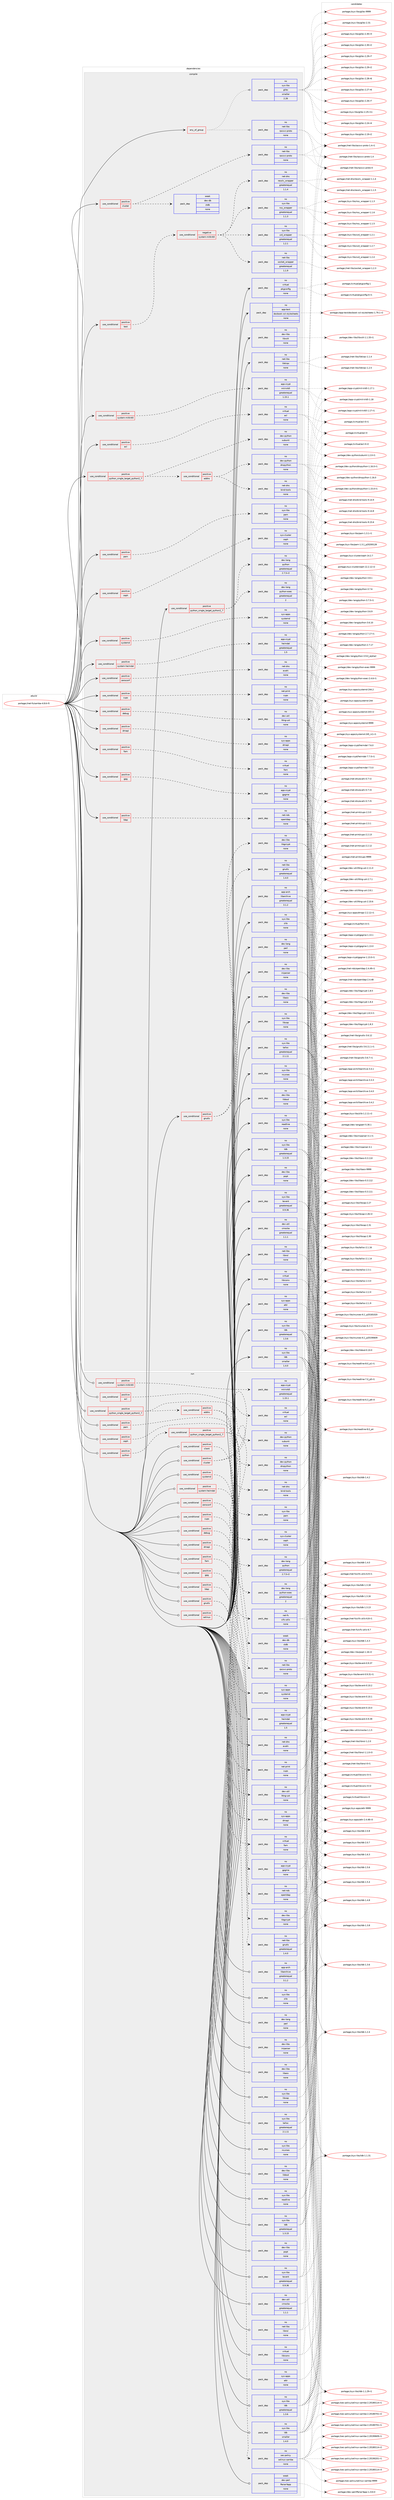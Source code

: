 digraph prolog {

# *************
# Graph options
# *************

newrank=true;
concentrate=true;
compound=true;
graph [rankdir=LR,fontname=Helvetica,fontsize=10,ranksep=1.5];#, ranksep=2.5, nodesep=0.2];
edge  [arrowhead=vee];
node  [fontname=Helvetica,fontsize=10];

# **********
# The ebuild
# **********

subgraph cluster_leftcol {
color=gray;
rank=same;
label=<<i>ebuild</i>>;
id [label="portage://net-fs/samba-4.8.6-r5", color=red, width=4, href="../net-fs/samba-4.8.6-r5.svg"];
}

# ****************
# The dependencies
# ****************

subgraph cluster_midcol {
color=gray;
label=<<i>dependencies</i>>;
subgraph cluster_compile {
fillcolor="#eeeeee";
style=filled;
label=<<i>compile</i>>;
subgraph any2285 {
dependency148070 [label=<<TABLE BORDER="0" CELLBORDER="1" CELLSPACING="0" CELLPADDING="4"><TR><TD CELLPADDING="10">any_of_group</TD></TR></TABLE>>, shape=none, color=red];subgraph pack113231 {
dependency148071 [label=<<TABLE BORDER="0" CELLBORDER="1" CELLSPACING="0" CELLPADDING="4" WIDTH="220"><TR><TD ROWSPAN="6" CELLPADDING="30">pack_dep</TD></TR><TR><TD WIDTH="110">no</TD></TR><TR><TD>net-libs</TD></TR><TR><TD>rpcsvc-proto</TD></TR><TR><TD>none</TD></TR><TR><TD></TD></TR></TABLE>>, shape=none, color=blue];
}
dependency148070:e -> dependency148071:w [weight=20,style="dotted",arrowhead="oinv"];
subgraph pack113232 {
dependency148072 [label=<<TABLE BORDER="0" CELLBORDER="1" CELLSPACING="0" CELLPADDING="4" WIDTH="220"><TR><TD ROWSPAN="6" CELLPADDING="30">pack_dep</TD></TR><TR><TD WIDTH="110">no</TD></TR><TR><TD>sys-libs</TD></TR><TR><TD>glibc</TD></TR><TR><TD>smaller</TD></TR><TR><TD>2.26</TD></TR></TABLE>>, shape=none, color=blue];
}
dependency148070:e -> dependency148072:w [weight=20,style="dotted",arrowhead="oinv"];
}
id:e -> dependency148070:w [weight=20,style="solid",arrowhead="vee"];
subgraph cond32402 {
dependency148073 [label=<<TABLE BORDER="0" CELLBORDER="1" CELLSPACING="0" CELLPADDING="4"><TR><TD ROWSPAN="3" CELLPADDING="10">use_conditional</TD></TR><TR><TD>positive</TD></TR><TR><TD>acl</TD></TR></TABLE>>, shape=none, color=red];
subgraph pack113233 {
dependency148074 [label=<<TABLE BORDER="0" CELLBORDER="1" CELLSPACING="0" CELLPADDING="4" WIDTH="220"><TR><TD ROWSPAN="6" CELLPADDING="30">pack_dep</TD></TR><TR><TD WIDTH="110">no</TD></TR><TR><TD>virtual</TD></TR><TR><TD>acl</TD></TR><TR><TD>none</TD></TR><TR><TD></TD></TR></TABLE>>, shape=none, color=blue];
}
dependency148073:e -> dependency148074:w [weight=20,style="dashed",arrowhead="vee"];
}
id:e -> dependency148073:w [weight=20,style="solid",arrowhead="vee"];
subgraph cond32403 {
dependency148075 [label=<<TABLE BORDER="0" CELLBORDER="1" CELLSPACING="0" CELLPADDING="4"><TR><TD ROWSPAN="3" CELLPADDING="10">use_conditional</TD></TR><TR><TD>positive</TD></TR><TR><TD>ceph</TD></TR></TABLE>>, shape=none, color=red];
subgraph pack113234 {
dependency148076 [label=<<TABLE BORDER="0" CELLBORDER="1" CELLSPACING="0" CELLPADDING="4" WIDTH="220"><TR><TD ROWSPAN="6" CELLPADDING="30">pack_dep</TD></TR><TR><TD WIDTH="110">no</TD></TR><TR><TD>sys-cluster</TD></TR><TR><TD>ceph</TD></TR><TR><TD>none</TD></TR><TR><TD></TD></TR></TABLE>>, shape=none, color=blue];
}
dependency148075:e -> dependency148076:w [weight=20,style="dashed",arrowhead="vee"];
}
id:e -> dependency148075:w [weight=20,style="solid",arrowhead="vee"];
subgraph cond32404 {
dependency148077 [label=<<TABLE BORDER="0" CELLBORDER="1" CELLSPACING="0" CELLPADDING="4"><TR><TD ROWSPAN="3" CELLPADDING="10">use_conditional</TD></TR><TR><TD>positive</TD></TR><TR><TD>cluster</TD></TR></TABLE>>, shape=none, color=red];
subgraph pack113235 {
dependency148078 [label=<<TABLE BORDER="0" CELLBORDER="1" CELLSPACING="0" CELLPADDING="4" WIDTH="220"><TR><TD ROWSPAN="6" CELLPADDING="30">pack_dep</TD></TR><TR><TD WIDTH="110">no</TD></TR><TR><TD>net-libs</TD></TR><TR><TD>rpcsvc-proto</TD></TR><TR><TD>none</TD></TR><TR><TD></TD></TR></TABLE>>, shape=none, color=blue];
}
dependency148077:e -> dependency148078:w [weight=20,style="dashed",arrowhead="vee"];
subgraph pack113236 {
dependency148079 [label=<<TABLE BORDER="0" CELLBORDER="1" CELLSPACING="0" CELLPADDING="4" WIDTH="220"><TR><TD ROWSPAN="6" CELLPADDING="30">pack_dep</TD></TR><TR><TD WIDTH="110">weak</TD></TR><TR><TD>dev-db</TD></TR><TR><TD>ctdb</TD></TR><TR><TD>none</TD></TR><TR><TD></TD></TR></TABLE>>, shape=none, color=blue];
}
dependency148077:e -> dependency148079:w [weight=20,style="dashed",arrowhead="vee"];
}
id:e -> dependency148077:w [weight=20,style="solid",arrowhead="vee"];
subgraph cond32405 {
dependency148080 [label=<<TABLE BORDER="0" CELLBORDER="1" CELLSPACING="0" CELLPADDING="4"><TR><TD ROWSPAN="3" CELLPADDING="10">use_conditional</TD></TR><TR><TD>positive</TD></TR><TR><TD>cups</TD></TR></TABLE>>, shape=none, color=red];
subgraph pack113237 {
dependency148081 [label=<<TABLE BORDER="0" CELLBORDER="1" CELLSPACING="0" CELLPADDING="4" WIDTH="220"><TR><TD ROWSPAN="6" CELLPADDING="30">pack_dep</TD></TR><TR><TD WIDTH="110">no</TD></TR><TR><TD>net-print</TD></TR><TR><TD>cups</TD></TR><TR><TD>none</TD></TR><TR><TD></TD></TR></TABLE>>, shape=none, color=blue];
}
dependency148080:e -> dependency148081:w [weight=20,style="dashed",arrowhead="vee"];
}
id:e -> dependency148080:w [weight=20,style="solid",arrowhead="vee"];
subgraph cond32406 {
dependency148082 [label=<<TABLE BORDER="0" CELLBORDER="1" CELLSPACING="0" CELLPADDING="4"><TR><TD ROWSPAN="3" CELLPADDING="10">use_conditional</TD></TR><TR><TD>positive</TD></TR><TR><TD>debug</TD></TR></TABLE>>, shape=none, color=red];
subgraph pack113238 {
dependency148083 [label=<<TABLE BORDER="0" CELLBORDER="1" CELLSPACING="0" CELLPADDING="4" WIDTH="220"><TR><TD ROWSPAN="6" CELLPADDING="30">pack_dep</TD></TR><TR><TD WIDTH="110">no</TD></TR><TR><TD>dev-util</TD></TR><TR><TD>lttng-ust</TD></TR><TR><TD>none</TD></TR><TR><TD></TD></TR></TABLE>>, shape=none, color=blue];
}
dependency148082:e -> dependency148083:w [weight=20,style="dashed",arrowhead="vee"];
}
id:e -> dependency148082:w [weight=20,style="solid",arrowhead="vee"];
subgraph cond32407 {
dependency148084 [label=<<TABLE BORDER="0" CELLBORDER="1" CELLSPACING="0" CELLPADDING="4"><TR><TD ROWSPAN="3" CELLPADDING="10">use_conditional</TD></TR><TR><TD>positive</TD></TR><TR><TD>dmapi</TD></TR></TABLE>>, shape=none, color=red];
subgraph pack113239 {
dependency148085 [label=<<TABLE BORDER="0" CELLBORDER="1" CELLSPACING="0" CELLPADDING="4" WIDTH="220"><TR><TD ROWSPAN="6" CELLPADDING="30">pack_dep</TD></TR><TR><TD WIDTH="110">no</TD></TR><TR><TD>sys-apps</TD></TR><TR><TD>dmapi</TD></TR><TR><TD>none</TD></TR><TR><TD></TD></TR></TABLE>>, shape=none, color=blue];
}
dependency148084:e -> dependency148085:w [weight=20,style="dashed",arrowhead="vee"];
}
id:e -> dependency148084:w [weight=20,style="solid",arrowhead="vee"];
subgraph cond32408 {
dependency148086 [label=<<TABLE BORDER="0" CELLBORDER="1" CELLSPACING="0" CELLPADDING="4"><TR><TD ROWSPAN="3" CELLPADDING="10">use_conditional</TD></TR><TR><TD>positive</TD></TR><TR><TD>fam</TD></TR></TABLE>>, shape=none, color=red];
subgraph pack113240 {
dependency148087 [label=<<TABLE BORDER="0" CELLBORDER="1" CELLSPACING="0" CELLPADDING="4" WIDTH="220"><TR><TD ROWSPAN="6" CELLPADDING="30">pack_dep</TD></TR><TR><TD WIDTH="110">no</TD></TR><TR><TD>virtual</TD></TR><TR><TD>fam</TD></TR><TR><TD>none</TD></TR><TR><TD></TD></TR></TABLE>>, shape=none, color=blue];
}
dependency148086:e -> dependency148087:w [weight=20,style="dashed",arrowhead="vee"];
}
id:e -> dependency148086:w [weight=20,style="solid",arrowhead="vee"];
subgraph cond32409 {
dependency148088 [label=<<TABLE BORDER="0" CELLBORDER="1" CELLSPACING="0" CELLPADDING="4"><TR><TD ROWSPAN="3" CELLPADDING="10">use_conditional</TD></TR><TR><TD>positive</TD></TR><TR><TD>gnutls</TD></TR></TABLE>>, shape=none, color=red];
subgraph pack113241 {
dependency148089 [label=<<TABLE BORDER="0" CELLBORDER="1" CELLSPACING="0" CELLPADDING="4" WIDTH="220"><TR><TD ROWSPAN="6" CELLPADDING="30">pack_dep</TD></TR><TR><TD WIDTH="110">no</TD></TR><TR><TD>dev-libs</TD></TR><TR><TD>libgcrypt</TD></TR><TR><TD>none</TD></TR><TR><TD></TD></TR></TABLE>>, shape=none, color=blue];
}
dependency148088:e -> dependency148089:w [weight=20,style="dashed",arrowhead="vee"];
subgraph pack113242 {
dependency148090 [label=<<TABLE BORDER="0" CELLBORDER="1" CELLSPACING="0" CELLPADDING="4" WIDTH="220"><TR><TD ROWSPAN="6" CELLPADDING="30">pack_dep</TD></TR><TR><TD WIDTH="110">no</TD></TR><TR><TD>net-libs</TD></TR><TR><TD>gnutls</TD></TR><TR><TD>greaterequal</TD></TR><TR><TD>1.4.0</TD></TR></TABLE>>, shape=none, color=blue];
}
dependency148088:e -> dependency148090:w [weight=20,style="dashed",arrowhead="vee"];
}
id:e -> dependency148088:w [weight=20,style="solid",arrowhead="vee"];
subgraph cond32410 {
dependency148091 [label=<<TABLE BORDER="0" CELLBORDER="1" CELLSPACING="0" CELLPADDING="4"><TR><TD ROWSPAN="3" CELLPADDING="10">use_conditional</TD></TR><TR><TD>positive</TD></TR><TR><TD>gpg</TD></TR></TABLE>>, shape=none, color=red];
subgraph pack113243 {
dependency148092 [label=<<TABLE BORDER="0" CELLBORDER="1" CELLSPACING="0" CELLPADDING="4" WIDTH="220"><TR><TD ROWSPAN="6" CELLPADDING="30">pack_dep</TD></TR><TR><TD WIDTH="110">no</TD></TR><TR><TD>app-crypt</TD></TR><TR><TD>gpgme</TD></TR><TR><TD>none</TD></TR><TR><TD></TD></TR></TABLE>>, shape=none, color=blue];
}
dependency148091:e -> dependency148092:w [weight=20,style="dashed",arrowhead="vee"];
}
id:e -> dependency148091:w [weight=20,style="solid",arrowhead="vee"];
subgraph cond32411 {
dependency148093 [label=<<TABLE BORDER="0" CELLBORDER="1" CELLSPACING="0" CELLPADDING="4"><TR><TD ROWSPAN="3" CELLPADDING="10">use_conditional</TD></TR><TR><TD>positive</TD></TR><TR><TD>ldap</TD></TR></TABLE>>, shape=none, color=red];
subgraph pack113244 {
dependency148094 [label=<<TABLE BORDER="0" CELLBORDER="1" CELLSPACING="0" CELLPADDING="4" WIDTH="220"><TR><TD ROWSPAN="6" CELLPADDING="30">pack_dep</TD></TR><TR><TD WIDTH="110">no</TD></TR><TR><TD>net-nds</TD></TR><TR><TD>openldap</TD></TR><TR><TD>none</TD></TR><TR><TD></TD></TR></TABLE>>, shape=none, color=blue];
}
dependency148093:e -> dependency148094:w [weight=20,style="dashed",arrowhead="vee"];
}
id:e -> dependency148093:w [weight=20,style="solid",arrowhead="vee"];
subgraph cond32412 {
dependency148095 [label=<<TABLE BORDER="0" CELLBORDER="1" CELLSPACING="0" CELLPADDING="4"><TR><TD ROWSPAN="3" CELLPADDING="10">use_conditional</TD></TR><TR><TD>positive</TD></TR><TR><TD>pam</TD></TR></TABLE>>, shape=none, color=red];
subgraph pack113245 {
dependency148096 [label=<<TABLE BORDER="0" CELLBORDER="1" CELLSPACING="0" CELLPADDING="4" WIDTH="220"><TR><TD ROWSPAN="6" CELLPADDING="30">pack_dep</TD></TR><TR><TD WIDTH="110">no</TD></TR><TR><TD>sys-libs</TD></TR><TR><TD>pam</TD></TR><TR><TD>none</TD></TR><TR><TD></TD></TR></TABLE>>, shape=none, color=blue];
}
dependency148095:e -> dependency148096:w [weight=20,style="dashed",arrowhead="vee"];
}
id:e -> dependency148095:w [weight=20,style="solid",arrowhead="vee"];
subgraph cond32413 {
dependency148097 [label=<<TABLE BORDER="0" CELLBORDER="1" CELLSPACING="0" CELLPADDING="4"><TR><TD ROWSPAN="3" CELLPADDING="10">use_conditional</TD></TR><TR><TD>positive</TD></TR><TR><TD>python_single_target_python2_7</TD></TR></TABLE>>, shape=none, color=red];
subgraph pack113246 {
dependency148098 [label=<<TABLE BORDER="0" CELLBORDER="1" CELLSPACING="0" CELLPADDING="4" WIDTH="220"><TR><TD ROWSPAN="6" CELLPADDING="30">pack_dep</TD></TR><TR><TD WIDTH="110">no</TD></TR><TR><TD>dev-lang</TD></TR><TR><TD>python</TD></TR><TR><TD>greaterequal</TD></TR><TR><TD>2.7.5-r2</TD></TR></TABLE>>, shape=none, color=blue];
}
dependency148097:e -> dependency148098:w [weight=20,style="dashed",arrowhead="vee"];
subgraph pack113247 {
dependency148099 [label=<<TABLE BORDER="0" CELLBORDER="1" CELLSPACING="0" CELLPADDING="4" WIDTH="220"><TR><TD ROWSPAN="6" CELLPADDING="30">pack_dep</TD></TR><TR><TD WIDTH="110">no</TD></TR><TR><TD>dev-lang</TD></TR><TR><TD>python-exec</TD></TR><TR><TD>greaterequal</TD></TR><TR><TD>2</TD></TR></TABLE>>, shape=none, color=blue];
}
dependency148097:e -> dependency148099:w [weight=20,style="dashed",arrowhead="vee"];
}
id:e -> dependency148097:w [weight=20,style="solid",arrowhead="vee"];
subgraph cond32414 {
dependency148100 [label=<<TABLE BORDER="0" CELLBORDER="1" CELLSPACING="0" CELLPADDING="4"><TR><TD ROWSPAN="3" CELLPADDING="10">use_conditional</TD></TR><TR><TD>positive</TD></TR><TR><TD>python_single_target_python2_7</TD></TR></TABLE>>, shape=none, color=red];
subgraph pack113248 {
dependency148101 [label=<<TABLE BORDER="0" CELLBORDER="1" CELLSPACING="0" CELLPADDING="4" WIDTH="220"><TR><TD ROWSPAN="6" CELLPADDING="30">pack_dep</TD></TR><TR><TD WIDTH="110">no</TD></TR><TR><TD>dev-python</TD></TR><TR><TD>subunit</TD></TR><TR><TD>none</TD></TR><TR><TD></TD></TR></TABLE>>, shape=none, color=blue];
}
dependency148100:e -> dependency148101:w [weight=20,style="dashed",arrowhead="vee"];
subgraph cond32415 {
dependency148102 [label=<<TABLE BORDER="0" CELLBORDER="1" CELLSPACING="0" CELLPADDING="4"><TR><TD ROWSPAN="3" CELLPADDING="10">use_conditional</TD></TR><TR><TD>positive</TD></TR><TR><TD>addns</TD></TR></TABLE>>, shape=none, color=red];
subgraph pack113249 {
dependency148103 [label=<<TABLE BORDER="0" CELLBORDER="1" CELLSPACING="0" CELLPADDING="4" WIDTH="220"><TR><TD ROWSPAN="6" CELLPADDING="30">pack_dep</TD></TR><TR><TD WIDTH="110">no</TD></TR><TR><TD>net-dns</TD></TR><TR><TD>bind-tools</TD></TR><TR><TD>none</TD></TR><TR><TD></TD></TR></TABLE>>, shape=none, color=blue];
}
dependency148102:e -> dependency148103:w [weight=20,style="dashed",arrowhead="vee"];
subgraph pack113250 {
dependency148104 [label=<<TABLE BORDER="0" CELLBORDER="1" CELLSPACING="0" CELLPADDING="4" WIDTH="220"><TR><TD ROWSPAN="6" CELLPADDING="30">pack_dep</TD></TR><TR><TD WIDTH="110">no</TD></TR><TR><TD>dev-python</TD></TR><TR><TD>dnspython</TD></TR><TR><TD>none</TD></TR><TR><TD></TD></TR></TABLE>>, shape=none, color=blue];
}
dependency148102:e -> dependency148104:w [weight=20,style="dashed",arrowhead="vee"];
}
dependency148100:e -> dependency148102:w [weight=20,style="dashed",arrowhead="vee"];
}
id:e -> dependency148100:w [weight=20,style="solid",arrowhead="vee"];
subgraph cond32416 {
dependency148105 [label=<<TABLE BORDER="0" CELLBORDER="1" CELLSPACING="0" CELLPADDING="4"><TR><TD ROWSPAN="3" CELLPADDING="10">use_conditional</TD></TR><TR><TD>positive</TD></TR><TR><TD>system-heimdal</TD></TR></TABLE>>, shape=none, color=red];
subgraph pack113251 {
dependency148106 [label=<<TABLE BORDER="0" CELLBORDER="1" CELLSPACING="0" CELLPADDING="4" WIDTH="220"><TR><TD ROWSPAN="6" CELLPADDING="30">pack_dep</TD></TR><TR><TD WIDTH="110">no</TD></TR><TR><TD>app-crypt</TD></TR><TR><TD>heimdal</TD></TR><TR><TD>greaterequal</TD></TR><TR><TD>1.5</TD></TR></TABLE>>, shape=none, color=blue];
}
dependency148105:e -> dependency148106:w [weight=20,style="dashed",arrowhead="vee"];
}
id:e -> dependency148105:w [weight=20,style="solid",arrowhead="vee"];
subgraph cond32417 {
dependency148107 [label=<<TABLE BORDER="0" CELLBORDER="1" CELLSPACING="0" CELLPADDING="4"><TR><TD ROWSPAN="3" CELLPADDING="10">use_conditional</TD></TR><TR><TD>positive</TD></TR><TR><TD>system-mitkrb5</TD></TR></TABLE>>, shape=none, color=red];
subgraph pack113252 {
dependency148108 [label=<<TABLE BORDER="0" CELLBORDER="1" CELLSPACING="0" CELLPADDING="4" WIDTH="220"><TR><TD ROWSPAN="6" CELLPADDING="30">pack_dep</TD></TR><TR><TD WIDTH="110">no</TD></TR><TR><TD>app-crypt</TD></TR><TR><TD>mit-krb5</TD></TR><TR><TD>greaterequal</TD></TR><TR><TD>1.15.1</TD></TR></TABLE>>, shape=none, color=blue];
}
dependency148107:e -> dependency148108:w [weight=20,style="dashed",arrowhead="vee"];
}
id:e -> dependency148107:w [weight=20,style="solid",arrowhead="vee"];
subgraph cond32418 {
dependency148109 [label=<<TABLE BORDER="0" CELLBORDER="1" CELLSPACING="0" CELLPADDING="4"><TR><TD ROWSPAN="3" CELLPADDING="10">use_conditional</TD></TR><TR><TD>positive</TD></TR><TR><TD>systemd</TD></TR></TABLE>>, shape=none, color=red];
subgraph pack113253 {
dependency148110 [label=<<TABLE BORDER="0" CELLBORDER="1" CELLSPACING="0" CELLPADDING="4" WIDTH="220"><TR><TD ROWSPAN="6" CELLPADDING="30">pack_dep</TD></TR><TR><TD WIDTH="110">no</TD></TR><TR><TD>sys-apps</TD></TR><TR><TD>systemd</TD></TR><TR><TD>none</TD></TR><TR><TD></TD></TR></TABLE>>, shape=none, color=blue];
}
dependency148109:e -> dependency148110:w [weight=20,style="dashed",arrowhead="vee"];
}
id:e -> dependency148109:w [weight=20,style="solid",arrowhead="vee"];
subgraph cond32419 {
dependency148111 [label=<<TABLE BORDER="0" CELLBORDER="1" CELLSPACING="0" CELLPADDING="4"><TR><TD ROWSPAN="3" CELLPADDING="10">use_conditional</TD></TR><TR><TD>positive</TD></TR><TR><TD>test</TD></TR></TABLE>>, shape=none, color=red];
subgraph cond32420 {
dependency148112 [label=<<TABLE BORDER="0" CELLBORDER="1" CELLSPACING="0" CELLPADDING="4"><TR><TD ROWSPAN="3" CELLPADDING="10">use_conditional</TD></TR><TR><TD>negative</TD></TR><TR><TD>system-mitkrb5</TD></TR></TABLE>>, shape=none, color=red];
subgraph pack113254 {
dependency148113 [label=<<TABLE BORDER="0" CELLBORDER="1" CELLSPACING="0" CELLPADDING="4" WIDTH="220"><TR><TD ROWSPAN="6" CELLPADDING="30">pack_dep</TD></TR><TR><TD WIDTH="110">no</TD></TR><TR><TD>sys-libs</TD></TR><TR><TD>nss_wrapper</TD></TR><TR><TD>greaterequal</TD></TR><TR><TD>1.1.3</TD></TR></TABLE>>, shape=none, color=blue];
}
dependency148112:e -> dependency148113:w [weight=20,style="dashed",arrowhead="vee"];
subgraph pack113255 {
dependency148114 [label=<<TABLE BORDER="0" CELLBORDER="1" CELLSPACING="0" CELLPADDING="4" WIDTH="220"><TR><TD ROWSPAN="6" CELLPADDING="30">pack_dep</TD></TR><TR><TD WIDTH="110">no</TD></TR><TR><TD>net-dns</TD></TR><TR><TD>resolv_wrapper</TD></TR><TR><TD>greaterequal</TD></TR><TR><TD>1.1.4</TD></TR></TABLE>>, shape=none, color=blue];
}
dependency148112:e -> dependency148114:w [weight=20,style="dashed",arrowhead="vee"];
subgraph pack113256 {
dependency148115 [label=<<TABLE BORDER="0" CELLBORDER="1" CELLSPACING="0" CELLPADDING="4" WIDTH="220"><TR><TD ROWSPAN="6" CELLPADDING="30">pack_dep</TD></TR><TR><TD WIDTH="110">no</TD></TR><TR><TD>net-libs</TD></TR><TR><TD>socket_wrapper</TD></TR><TR><TD>greaterequal</TD></TR><TR><TD>1.1.9</TD></TR></TABLE>>, shape=none, color=blue];
}
dependency148112:e -> dependency148115:w [weight=20,style="dashed",arrowhead="vee"];
subgraph pack113257 {
dependency148116 [label=<<TABLE BORDER="0" CELLBORDER="1" CELLSPACING="0" CELLPADDING="4" WIDTH="220"><TR><TD ROWSPAN="6" CELLPADDING="30">pack_dep</TD></TR><TR><TD WIDTH="110">no</TD></TR><TR><TD>sys-libs</TD></TR><TR><TD>uid_wrapper</TD></TR><TR><TD>greaterequal</TD></TR><TR><TD>1.2.1</TD></TR></TABLE>>, shape=none, color=blue];
}
dependency148112:e -> dependency148116:w [weight=20,style="dashed",arrowhead="vee"];
}
dependency148111:e -> dependency148112:w [weight=20,style="dashed",arrowhead="vee"];
}
id:e -> dependency148111:w [weight=20,style="solid",arrowhead="vee"];
subgraph cond32421 {
dependency148117 [label=<<TABLE BORDER="0" CELLBORDER="1" CELLSPACING="0" CELLPADDING="4"><TR><TD ROWSPAN="3" CELLPADDING="10">use_conditional</TD></TR><TR><TD>positive</TD></TR><TR><TD>zeroconf</TD></TR></TABLE>>, shape=none, color=red];
subgraph pack113258 {
dependency148118 [label=<<TABLE BORDER="0" CELLBORDER="1" CELLSPACING="0" CELLPADDING="4" WIDTH="220"><TR><TD ROWSPAN="6" CELLPADDING="30">pack_dep</TD></TR><TR><TD WIDTH="110">no</TD></TR><TR><TD>net-dns</TD></TR><TR><TD>avahi</TD></TR><TR><TD>none</TD></TR><TR><TD></TD></TR></TABLE>>, shape=none, color=blue];
}
dependency148117:e -> dependency148118:w [weight=20,style="dashed",arrowhead="vee"];
}
id:e -> dependency148117:w [weight=20,style="solid",arrowhead="vee"];
subgraph pack113259 {
dependency148119 [label=<<TABLE BORDER="0" CELLBORDER="1" CELLSPACING="0" CELLPADDING="4" WIDTH="220"><TR><TD ROWSPAN="6" CELLPADDING="30">pack_dep</TD></TR><TR><TD WIDTH="110">no</TD></TR><TR><TD>app-arch</TD></TR><TR><TD>libarchive</TD></TR><TR><TD>greaterequal</TD></TR><TR><TD>3.1.2</TD></TR></TABLE>>, shape=none, color=blue];
}
id:e -> dependency148119:w [weight=20,style="solid",arrowhead="vee"];
subgraph pack113260 {
dependency148120 [label=<<TABLE BORDER="0" CELLBORDER="1" CELLSPACING="0" CELLPADDING="4" WIDTH="220"><TR><TD ROWSPAN="6" CELLPADDING="30">pack_dep</TD></TR><TR><TD WIDTH="110">no</TD></TR><TR><TD>app-text</TD></TR><TR><TD>docbook-xsl-stylesheets</TD></TR><TR><TD>none</TD></TR><TR><TD></TD></TR></TABLE>>, shape=none, color=blue];
}
id:e -> dependency148120:w [weight=20,style="solid",arrowhead="vee"];
subgraph pack113261 {
dependency148121 [label=<<TABLE BORDER="0" CELLBORDER="1" CELLSPACING="0" CELLPADDING="4" WIDTH="220"><TR><TD ROWSPAN="6" CELLPADDING="30">pack_dep</TD></TR><TR><TD WIDTH="110">no</TD></TR><TR><TD>dev-lang</TD></TR><TR><TD>perl</TD></TR><TR><TD>none</TD></TR><TR><TD></TD></TR></TABLE>>, shape=none, color=blue];
}
id:e -> dependency148121:w [weight=20,style="solid",arrowhead="vee"];
subgraph pack113262 {
dependency148122 [label=<<TABLE BORDER="0" CELLBORDER="1" CELLSPACING="0" CELLPADDING="4" WIDTH="220"><TR><TD ROWSPAN="6" CELLPADDING="30">pack_dep</TD></TR><TR><TD WIDTH="110">no</TD></TR><TR><TD>dev-libs</TD></TR><TR><TD>iniparser</TD></TR><TR><TD>none</TD></TR><TR><TD></TD></TR></TABLE>>, shape=none, color=blue];
}
id:e -> dependency148122:w [weight=20,style="solid",arrowhead="vee"];
subgraph pack113263 {
dependency148123 [label=<<TABLE BORDER="0" CELLBORDER="1" CELLSPACING="0" CELLPADDING="4" WIDTH="220"><TR><TD ROWSPAN="6" CELLPADDING="30">pack_dep</TD></TR><TR><TD WIDTH="110">no</TD></TR><TR><TD>dev-libs</TD></TR><TR><TD>libaio</TD></TR><TR><TD>none</TD></TR><TR><TD></TD></TR></TABLE>>, shape=none, color=blue];
}
id:e -> dependency148123:w [weight=20,style="solid",arrowhead="vee"];
subgraph pack113264 {
dependency148124 [label=<<TABLE BORDER="0" CELLBORDER="1" CELLSPACING="0" CELLPADDING="4" WIDTH="220"><TR><TD ROWSPAN="6" CELLPADDING="30">pack_dep</TD></TR><TR><TD WIDTH="110">no</TD></TR><TR><TD>dev-libs</TD></TR><TR><TD>libbsd</TD></TR><TR><TD>none</TD></TR><TR><TD></TD></TR></TABLE>>, shape=none, color=blue];
}
id:e -> dependency148124:w [weight=20,style="solid",arrowhead="vee"];
subgraph pack113265 {
dependency148125 [label=<<TABLE BORDER="0" CELLBORDER="1" CELLSPACING="0" CELLPADDING="4" WIDTH="220"><TR><TD ROWSPAN="6" CELLPADDING="30">pack_dep</TD></TR><TR><TD WIDTH="110">no</TD></TR><TR><TD>dev-libs</TD></TR><TR><TD>libxslt</TD></TR><TR><TD>none</TD></TR><TR><TD></TD></TR></TABLE>>, shape=none, color=blue];
}
id:e -> dependency148125:w [weight=20,style="solid",arrowhead="vee"];
subgraph pack113266 {
dependency148126 [label=<<TABLE BORDER="0" CELLBORDER="1" CELLSPACING="0" CELLPADDING="4" WIDTH="220"><TR><TD ROWSPAN="6" CELLPADDING="30">pack_dep</TD></TR><TR><TD WIDTH="110">no</TD></TR><TR><TD>dev-libs</TD></TR><TR><TD>popt</TD></TR><TR><TD>none</TD></TR><TR><TD></TD></TR></TABLE>>, shape=none, color=blue];
}
id:e -> dependency148126:w [weight=20,style="solid",arrowhead="vee"];
subgraph pack113267 {
dependency148127 [label=<<TABLE BORDER="0" CELLBORDER="1" CELLSPACING="0" CELLPADDING="4" WIDTH="220"><TR><TD ROWSPAN="6" CELLPADDING="30">pack_dep</TD></TR><TR><TD WIDTH="110">no</TD></TR><TR><TD>dev-util</TD></TR><TR><TD>cmocka</TD></TR><TR><TD>greaterequal</TD></TR><TR><TD>1.1.1</TD></TR></TABLE>>, shape=none, color=blue];
}
id:e -> dependency148127:w [weight=20,style="solid",arrowhead="vee"];
subgraph pack113268 {
dependency148128 [label=<<TABLE BORDER="0" CELLBORDER="1" CELLSPACING="0" CELLPADDING="4" WIDTH="220"><TR><TD ROWSPAN="6" CELLPADDING="30">pack_dep</TD></TR><TR><TD WIDTH="110">no</TD></TR><TR><TD>net-libs</TD></TR><TR><TD>libnsl</TD></TR><TR><TD>none</TD></TR><TR><TD></TD></TR></TABLE>>, shape=none, color=blue];
}
id:e -> dependency148128:w [weight=20,style="solid",arrowhead="vee"];
subgraph pack113269 {
dependency148129 [label=<<TABLE BORDER="0" CELLBORDER="1" CELLSPACING="0" CELLPADDING="4" WIDTH="220"><TR><TD ROWSPAN="6" CELLPADDING="30">pack_dep</TD></TR><TR><TD WIDTH="110">no</TD></TR><TR><TD>net-libs</TD></TR><TR><TD>libtirpc</TD></TR><TR><TD>none</TD></TR><TR><TD></TD></TR></TABLE>>, shape=none, color=blue];
}
id:e -> dependency148129:w [weight=20,style="solid",arrowhead="vee"];
subgraph pack113270 {
dependency148130 [label=<<TABLE BORDER="0" CELLBORDER="1" CELLSPACING="0" CELLPADDING="4" WIDTH="220"><TR><TD ROWSPAN="6" CELLPADDING="30">pack_dep</TD></TR><TR><TD WIDTH="110">no</TD></TR><TR><TD>sys-apps</TD></TR><TR><TD>attr</TD></TR><TR><TD>none</TD></TR><TR><TD></TD></TR></TABLE>>, shape=none, color=blue];
}
id:e -> dependency148130:w [weight=20,style="solid",arrowhead="vee"];
subgraph pack113271 {
dependency148131 [label=<<TABLE BORDER="0" CELLBORDER="1" CELLSPACING="0" CELLPADDING="4" WIDTH="220"><TR><TD ROWSPAN="6" CELLPADDING="30">pack_dep</TD></TR><TR><TD WIDTH="110">no</TD></TR><TR><TD>sys-libs</TD></TR><TR><TD>ldb</TD></TR><TR><TD>greaterequal</TD></TR><TR><TD>1.3.6</TD></TR></TABLE>>, shape=none, color=blue];
}
id:e -> dependency148131:w [weight=20,style="solid",arrowhead="vee"];
subgraph pack113272 {
dependency148132 [label=<<TABLE BORDER="0" CELLBORDER="1" CELLSPACING="0" CELLPADDING="4" WIDTH="220"><TR><TD ROWSPAN="6" CELLPADDING="30">pack_dep</TD></TR><TR><TD WIDTH="110">no</TD></TR><TR><TD>sys-libs</TD></TR><TR><TD>ldb</TD></TR><TR><TD>smaller</TD></TR><TR><TD>1.4.0</TD></TR></TABLE>>, shape=none, color=blue];
}
id:e -> dependency148132:w [weight=20,style="solid",arrowhead="vee"];
subgraph pack113273 {
dependency148133 [label=<<TABLE BORDER="0" CELLBORDER="1" CELLSPACING="0" CELLPADDING="4" WIDTH="220"><TR><TD ROWSPAN="6" CELLPADDING="30">pack_dep</TD></TR><TR><TD WIDTH="110">no</TD></TR><TR><TD>sys-libs</TD></TR><TR><TD>libcap</TD></TR><TR><TD>none</TD></TR><TR><TD></TD></TR></TABLE>>, shape=none, color=blue];
}
id:e -> dependency148133:w [weight=20,style="solid",arrowhead="vee"];
subgraph pack113274 {
dependency148134 [label=<<TABLE BORDER="0" CELLBORDER="1" CELLSPACING="0" CELLPADDING="4" WIDTH="220"><TR><TD ROWSPAN="6" CELLPADDING="30">pack_dep</TD></TR><TR><TD WIDTH="110">no</TD></TR><TR><TD>sys-libs</TD></TR><TR><TD>ncurses</TD></TR><TR><TD>none</TD></TR><TR><TD></TD></TR></TABLE>>, shape=none, color=blue];
}
id:e -> dependency148134:w [weight=20,style="solid",arrowhead="vee"];
subgraph pack113275 {
dependency148135 [label=<<TABLE BORDER="0" CELLBORDER="1" CELLSPACING="0" CELLPADDING="4" WIDTH="220"><TR><TD ROWSPAN="6" CELLPADDING="30">pack_dep</TD></TR><TR><TD WIDTH="110">no</TD></TR><TR><TD>sys-libs</TD></TR><TR><TD>readline</TD></TR><TR><TD>none</TD></TR><TR><TD></TD></TR></TABLE>>, shape=none, color=blue];
}
id:e -> dependency148135:w [weight=20,style="solid",arrowhead="vee"];
subgraph pack113276 {
dependency148136 [label=<<TABLE BORDER="0" CELLBORDER="1" CELLSPACING="0" CELLPADDING="4" WIDTH="220"><TR><TD ROWSPAN="6" CELLPADDING="30">pack_dep</TD></TR><TR><TD WIDTH="110">no</TD></TR><TR><TD>sys-libs</TD></TR><TR><TD>talloc</TD></TR><TR><TD>greaterequal</TD></TR><TR><TD>2.1.11</TD></TR></TABLE>>, shape=none, color=blue];
}
id:e -> dependency148136:w [weight=20,style="solid",arrowhead="vee"];
subgraph pack113277 {
dependency148137 [label=<<TABLE BORDER="0" CELLBORDER="1" CELLSPACING="0" CELLPADDING="4" WIDTH="220"><TR><TD ROWSPAN="6" CELLPADDING="30">pack_dep</TD></TR><TR><TD WIDTH="110">no</TD></TR><TR><TD>sys-libs</TD></TR><TR><TD>tdb</TD></TR><TR><TD>greaterequal</TD></TR><TR><TD>1.3.15</TD></TR></TABLE>>, shape=none, color=blue];
}
id:e -> dependency148137:w [weight=20,style="solid",arrowhead="vee"];
subgraph pack113278 {
dependency148138 [label=<<TABLE BORDER="0" CELLBORDER="1" CELLSPACING="0" CELLPADDING="4" WIDTH="220"><TR><TD ROWSPAN="6" CELLPADDING="30">pack_dep</TD></TR><TR><TD WIDTH="110">no</TD></TR><TR><TD>sys-libs</TD></TR><TR><TD>tevent</TD></TR><TR><TD>greaterequal</TD></TR><TR><TD>0.9.36</TD></TR></TABLE>>, shape=none, color=blue];
}
id:e -> dependency148138:w [weight=20,style="solid",arrowhead="vee"];
subgraph pack113279 {
dependency148139 [label=<<TABLE BORDER="0" CELLBORDER="1" CELLSPACING="0" CELLPADDING="4" WIDTH="220"><TR><TD ROWSPAN="6" CELLPADDING="30">pack_dep</TD></TR><TR><TD WIDTH="110">no</TD></TR><TR><TD>sys-libs</TD></TR><TR><TD>zlib</TD></TR><TR><TD>none</TD></TR><TR><TD></TD></TR></TABLE>>, shape=none, color=blue];
}
id:e -> dependency148139:w [weight=20,style="solid",arrowhead="vee"];
subgraph pack113280 {
dependency148140 [label=<<TABLE BORDER="0" CELLBORDER="1" CELLSPACING="0" CELLPADDING="4" WIDTH="220"><TR><TD ROWSPAN="6" CELLPADDING="30">pack_dep</TD></TR><TR><TD WIDTH="110">no</TD></TR><TR><TD>virtual</TD></TR><TR><TD>libiconv</TD></TR><TR><TD>none</TD></TR><TR><TD></TD></TR></TABLE>>, shape=none, color=blue];
}
id:e -> dependency148140:w [weight=20,style="solid",arrowhead="vee"];
subgraph pack113281 {
dependency148141 [label=<<TABLE BORDER="0" CELLBORDER="1" CELLSPACING="0" CELLPADDING="4" WIDTH="220"><TR><TD ROWSPAN="6" CELLPADDING="30">pack_dep</TD></TR><TR><TD WIDTH="110">no</TD></TR><TR><TD>virtual</TD></TR><TR><TD>pkgconfig</TD></TR><TR><TD>none</TD></TR><TR><TD></TD></TR></TABLE>>, shape=none, color=blue];
}
id:e -> dependency148141:w [weight=20,style="solid",arrowhead="vee"];
}
subgraph cluster_compileandrun {
fillcolor="#eeeeee";
style=filled;
label=<<i>compile and run</i>>;
}
subgraph cluster_run {
fillcolor="#eeeeee";
style=filled;
label=<<i>run</i>>;
subgraph cond32422 {
dependency148142 [label=<<TABLE BORDER="0" CELLBORDER="1" CELLSPACING="0" CELLPADDING="4"><TR><TD ROWSPAN="3" CELLPADDING="10">use_conditional</TD></TR><TR><TD>positive</TD></TR><TR><TD>acl</TD></TR></TABLE>>, shape=none, color=red];
subgraph pack113282 {
dependency148143 [label=<<TABLE BORDER="0" CELLBORDER="1" CELLSPACING="0" CELLPADDING="4" WIDTH="220"><TR><TD ROWSPAN="6" CELLPADDING="30">pack_dep</TD></TR><TR><TD WIDTH="110">no</TD></TR><TR><TD>virtual</TD></TR><TR><TD>acl</TD></TR><TR><TD>none</TD></TR><TR><TD></TD></TR></TABLE>>, shape=none, color=blue];
}
dependency148142:e -> dependency148143:w [weight=20,style="dashed",arrowhead="vee"];
}
id:e -> dependency148142:w [weight=20,style="solid",arrowhead="odot"];
subgraph cond32423 {
dependency148144 [label=<<TABLE BORDER="0" CELLBORDER="1" CELLSPACING="0" CELLPADDING="4"><TR><TD ROWSPAN="3" CELLPADDING="10">use_conditional</TD></TR><TR><TD>positive</TD></TR><TR><TD>ceph</TD></TR></TABLE>>, shape=none, color=red];
subgraph pack113283 {
dependency148145 [label=<<TABLE BORDER="0" CELLBORDER="1" CELLSPACING="0" CELLPADDING="4" WIDTH="220"><TR><TD ROWSPAN="6" CELLPADDING="30">pack_dep</TD></TR><TR><TD WIDTH="110">no</TD></TR><TR><TD>sys-cluster</TD></TR><TR><TD>ceph</TD></TR><TR><TD>none</TD></TR><TR><TD></TD></TR></TABLE>>, shape=none, color=blue];
}
dependency148144:e -> dependency148145:w [weight=20,style="dashed",arrowhead="vee"];
}
id:e -> dependency148144:w [weight=20,style="solid",arrowhead="odot"];
subgraph cond32424 {
dependency148146 [label=<<TABLE BORDER="0" CELLBORDER="1" CELLSPACING="0" CELLPADDING="4"><TR><TD ROWSPAN="3" CELLPADDING="10">use_conditional</TD></TR><TR><TD>positive</TD></TR><TR><TD>client</TD></TR></TABLE>>, shape=none, color=red];
subgraph pack113284 {
dependency148147 [label=<<TABLE BORDER="0" CELLBORDER="1" CELLSPACING="0" CELLPADDING="4" WIDTH="220"><TR><TD ROWSPAN="6" CELLPADDING="30">pack_dep</TD></TR><TR><TD WIDTH="110">no</TD></TR><TR><TD>net-fs</TD></TR><TR><TD>cifs-utils</TD></TR><TR><TD>none</TD></TR><TR><TD></TD></TR></TABLE>>, shape=none, color=blue];
}
dependency148146:e -> dependency148147:w [weight=20,style="dashed",arrowhead="vee"];
}
id:e -> dependency148146:w [weight=20,style="solid",arrowhead="odot"];
subgraph cond32425 {
dependency148148 [label=<<TABLE BORDER="0" CELLBORDER="1" CELLSPACING="0" CELLPADDING="4"><TR><TD ROWSPAN="3" CELLPADDING="10">use_conditional</TD></TR><TR><TD>positive</TD></TR><TR><TD>cluster</TD></TR></TABLE>>, shape=none, color=red];
subgraph pack113285 {
dependency148149 [label=<<TABLE BORDER="0" CELLBORDER="1" CELLSPACING="0" CELLPADDING="4" WIDTH="220"><TR><TD ROWSPAN="6" CELLPADDING="30">pack_dep</TD></TR><TR><TD WIDTH="110">no</TD></TR><TR><TD>net-libs</TD></TR><TR><TD>rpcsvc-proto</TD></TR><TR><TD>none</TD></TR><TR><TD></TD></TR></TABLE>>, shape=none, color=blue];
}
dependency148148:e -> dependency148149:w [weight=20,style="dashed",arrowhead="vee"];
subgraph pack113286 {
dependency148150 [label=<<TABLE BORDER="0" CELLBORDER="1" CELLSPACING="0" CELLPADDING="4" WIDTH="220"><TR><TD ROWSPAN="6" CELLPADDING="30">pack_dep</TD></TR><TR><TD WIDTH="110">weak</TD></TR><TR><TD>dev-db</TD></TR><TR><TD>ctdb</TD></TR><TR><TD>none</TD></TR><TR><TD></TD></TR></TABLE>>, shape=none, color=blue];
}
dependency148148:e -> dependency148150:w [weight=20,style="dashed",arrowhead="vee"];
}
id:e -> dependency148148:w [weight=20,style="solid",arrowhead="odot"];
subgraph cond32426 {
dependency148151 [label=<<TABLE BORDER="0" CELLBORDER="1" CELLSPACING="0" CELLPADDING="4"><TR><TD ROWSPAN="3" CELLPADDING="10">use_conditional</TD></TR><TR><TD>positive</TD></TR><TR><TD>cups</TD></TR></TABLE>>, shape=none, color=red];
subgraph pack113287 {
dependency148152 [label=<<TABLE BORDER="0" CELLBORDER="1" CELLSPACING="0" CELLPADDING="4" WIDTH="220"><TR><TD ROWSPAN="6" CELLPADDING="30">pack_dep</TD></TR><TR><TD WIDTH="110">no</TD></TR><TR><TD>net-print</TD></TR><TR><TD>cups</TD></TR><TR><TD>none</TD></TR><TR><TD></TD></TR></TABLE>>, shape=none, color=blue];
}
dependency148151:e -> dependency148152:w [weight=20,style="dashed",arrowhead="vee"];
}
id:e -> dependency148151:w [weight=20,style="solid",arrowhead="odot"];
subgraph cond32427 {
dependency148153 [label=<<TABLE BORDER="0" CELLBORDER="1" CELLSPACING="0" CELLPADDING="4"><TR><TD ROWSPAN="3" CELLPADDING="10">use_conditional</TD></TR><TR><TD>positive</TD></TR><TR><TD>debug</TD></TR></TABLE>>, shape=none, color=red];
subgraph pack113288 {
dependency148154 [label=<<TABLE BORDER="0" CELLBORDER="1" CELLSPACING="0" CELLPADDING="4" WIDTH="220"><TR><TD ROWSPAN="6" CELLPADDING="30">pack_dep</TD></TR><TR><TD WIDTH="110">no</TD></TR><TR><TD>dev-util</TD></TR><TR><TD>lttng-ust</TD></TR><TR><TD>none</TD></TR><TR><TD></TD></TR></TABLE>>, shape=none, color=blue];
}
dependency148153:e -> dependency148154:w [weight=20,style="dashed",arrowhead="vee"];
}
id:e -> dependency148153:w [weight=20,style="solid",arrowhead="odot"];
subgraph cond32428 {
dependency148155 [label=<<TABLE BORDER="0" CELLBORDER="1" CELLSPACING="0" CELLPADDING="4"><TR><TD ROWSPAN="3" CELLPADDING="10">use_conditional</TD></TR><TR><TD>positive</TD></TR><TR><TD>dmapi</TD></TR></TABLE>>, shape=none, color=red];
subgraph pack113289 {
dependency148156 [label=<<TABLE BORDER="0" CELLBORDER="1" CELLSPACING="0" CELLPADDING="4" WIDTH="220"><TR><TD ROWSPAN="6" CELLPADDING="30">pack_dep</TD></TR><TR><TD WIDTH="110">no</TD></TR><TR><TD>sys-apps</TD></TR><TR><TD>dmapi</TD></TR><TR><TD>none</TD></TR><TR><TD></TD></TR></TABLE>>, shape=none, color=blue];
}
dependency148155:e -> dependency148156:w [weight=20,style="dashed",arrowhead="vee"];
}
id:e -> dependency148155:w [weight=20,style="solid",arrowhead="odot"];
subgraph cond32429 {
dependency148157 [label=<<TABLE BORDER="0" CELLBORDER="1" CELLSPACING="0" CELLPADDING="4"><TR><TD ROWSPAN="3" CELLPADDING="10">use_conditional</TD></TR><TR><TD>positive</TD></TR><TR><TD>fam</TD></TR></TABLE>>, shape=none, color=red];
subgraph pack113290 {
dependency148158 [label=<<TABLE BORDER="0" CELLBORDER="1" CELLSPACING="0" CELLPADDING="4" WIDTH="220"><TR><TD ROWSPAN="6" CELLPADDING="30">pack_dep</TD></TR><TR><TD WIDTH="110">no</TD></TR><TR><TD>virtual</TD></TR><TR><TD>fam</TD></TR><TR><TD>none</TD></TR><TR><TD></TD></TR></TABLE>>, shape=none, color=blue];
}
dependency148157:e -> dependency148158:w [weight=20,style="dashed",arrowhead="vee"];
}
id:e -> dependency148157:w [weight=20,style="solid",arrowhead="odot"];
subgraph cond32430 {
dependency148159 [label=<<TABLE BORDER="0" CELLBORDER="1" CELLSPACING="0" CELLPADDING="4"><TR><TD ROWSPAN="3" CELLPADDING="10">use_conditional</TD></TR><TR><TD>positive</TD></TR><TR><TD>gnutls</TD></TR></TABLE>>, shape=none, color=red];
subgraph pack113291 {
dependency148160 [label=<<TABLE BORDER="0" CELLBORDER="1" CELLSPACING="0" CELLPADDING="4" WIDTH="220"><TR><TD ROWSPAN="6" CELLPADDING="30">pack_dep</TD></TR><TR><TD WIDTH="110">no</TD></TR><TR><TD>dev-libs</TD></TR><TR><TD>libgcrypt</TD></TR><TR><TD>none</TD></TR><TR><TD></TD></TR></TABLE>>, shape=none, color=blue];
}
dependency148159:e -> dependency148160:w [weight=20,style="dashed",arrowhead="vee"];
subgraph pack113292 {
dependency148161 [label=<<TABLE BORDER="0" CELLBORDER="1" CELLSPACING="0" CELLPADDING="4" WIDTH="220"><TR><TD ROWSPAN="6" CELLPADDING="30">pack_dep</TD></TR><TR><TD WIDTH="110">no</TD></TR><TR><TD>net-libs</TD></TR><TR><TD>gnutls</TD></TR><TR><TD>greaterequal</TD></TR><TR><TD>1.4.0</TD></TR></TABLE>>, shape=none, color=blue];
}
dependency148159:e -> dependency148161:w [weight=20,style="dashed",arrowhead="vee"];
}
id:e -> dependency148159:w [weight=20,style="solid",arrowhead="odot"];
subgraph cond32431 {
dependency148162 [label=<<TABLE BORDER="0" CELLBORDER="1" CELLSPACING="0" CELLPADDING="4"><TR><TD ROWSPAN="3" CELLPADDING="10">use_conditional</TD></TR><TR><TD>positive</TD></TR><TR><TD>gpg</TD></TR></TABLE>>, shape=none, color=red];
subgraph pack113293 {
dependency148163 [label=<<TABLE BORDER="0" CELLBORDER="1" CELLSPACING="0" CELLPADDING="4" WIDTH="220"><TR><TD ROWSPAN="6" CELLPADDING="30">pack_dep</TD></TR><TR><TD WIDTH="110">no</TD></TR><TR><TD>app-crypt</TD></TR><TR><TD>gpgme</TD></TR><TR><TD>none</TD></TR><TR><TD></TD></TR></TABLE>>, shape=none, color=blue];
}
dependency148162:e -> dependency148163:w [weight=20,style="dashed",arrowhead="vee"];
}
id:e -> dependency148162:w [weight=20,style="solid",arrowhead="odot"];
subgraph cond32432 {
dependency148164 [label=<<TABLE BORDER="0" CELLBORDER="1" CELLSPACING="0" CELLPADDING="4"><TR><TD ROWSPAN="3" CELLPADDING="10">use_conditional</TD></TR><TR><TD>positive</TD></TR><TR><TD>ldap</TD></TR></TABLE>>, shape=none, color=red];
subgraph pack113294 {
dependency148165 [label=<<TABLE BORDER="0" CELLBORDER="1" CELLSPACING="0" CELLPADDING="4" WIDTH="220"><TR><TD ROWSPAN="6" CELLPADDING="30">pack_dep</TD></TR><TR><TD WIDTH="110">no</TD></TR><TR><TD>net-nds</TD></TR><TR><TD>openldap</TD></TR><TR><TD>none</TD></TR><TR><TD></TD></TR></TABLE>>, shape=none, color=blue];
}
dependency148164:e -> dependency148165:w [weight=20,style="dashed",arrowhead="vee"];
}
id:e -> dependency148164:w [weight=20,style="solid",arrowhead="odot"];
subgraph cond32433 {
dependency148166 [label=<<TABLE BORDER="0" CELLBORDER="1" CELLSPACING="0" CELLPADDING="4"><TR><TD ROWSPAN="3" CELLPADDING="10">use_conditional</TD></TR><TR><TD>positive</TD></TR><TR><TD>pam</TD></TR></TABLE>>, shape=none, color=red];
subgraph pack113295 {
dependency148167 [label=<<TABLE BORDER="0" CELLBORDER="1" CELLSPACING="0" CELLPADDING="4" WIDTH="220"><TR><TD ROWSPAN="6" CELLPADDING="30">pack_dep</TD></TR><TR><TD WIDTH="110">no</TD></TR><TR><TD>sys-libs</TD></TR><TR><TD>pam</TD></TR><TR><TD>none</TD></TR><TR><TD></TD></TR></TABLE>>, shape=none, color=blue];
}
dependency148166:e -> dependency148167:w [weight=20,style="dashed",arrowhead="vee"];
}
id:e -> dependency148166:w [weight=20,style="solid",arrowhead="odot"];
subgraph cond32434 {
dependency148168 [label=<<TABLE BORDER="0" CELLBORDER="1" CELLSPACING="0" CELLPADDING="4"><TR><TD ROWSPAN="3" CELLPADDING="10">use_conditional</TD></TR><TR><TD>positive</TD></TR><TR><TD>python</TD></TR></TABLE>>, shape=none, color=red];
subgraph cond32435 {
dependency148169 [label=<<TABLE BORDER="0" CELLBORDER="1" CELLSPACING="0" CELLPADDING="4"><TR><TD ROWSPAN="3" CELLPADDING="10">use_conditional</TD></TR><TR><TD>positive</TD></TR><TR><TD>python_single_target_python2_7</TD></TR></TABLE>>, shape=none, color=red];
subgraph pack113296 {
dependency148170 [label=<<TABLE BORDER="0" CELLBORDER="1" CELLSPACING="0" CELLPADDING="4" WIDTH="220"><TR><TD ROWSPAN="6" CELLPADDING="30">pack_dep</TD></TR><TR><TD WIDTH="110">no</TD></TR><TR><TD>dev-lang</TD></TR><TR><TD>python</TD></TR><TR><TD>greaterequal</TD></TR><TR><TD>2.7.5-r2</TD></TR></TABLE>>, shape=none, color=blue];
}
dependency148169:e -> dependency148170:w [weight=20,style="dashed",arrowhead="vee"];
subgraph pack113297 {
dependency148171 [label=<<TABLE BORDER="0" CELLBORDER="1" CELLSPACING="0" CELLPADDING="4" WIDTH="220"><TR><TD ROWSPAN="6" CELLPADDING="30">pack_dep</TD></TR><TR><TD WIDTH="110">no</TD></TR><TR><TD>dev-lang</TD></TR><TR><TD>python-exec</TD></TR><TR><TD>greaterequal</TD></TR><TR><TD>2</TD></TR></TABLE>>, shape=none, color=blue];
}
dependency148169:e -> dependency148171:w [weight=20,style="dashed",arrowhead="vee"];
}
dependency148168:e -> dependency148169:w [weight=20,style="dashed",arrowhead="vee"];
}
id:e -> dependency148168:w [weight=20,style="solid",arrowhead="odot"];
subgraph cond32436 {
dependency148172 [label=<<TABLE BORDER="0" CELLBORDER="1" CELLSPACING="0" CELLPADDING="4"><TR><TD ROWSPAN="3" CELLPADDING="10">use_conditional</TD></TR><TR><TD>positive</TD></TR><TR><TD>python_single_target_python2_7</TD></TR></TABLE>>, shape=none, color=red];
subgraph pack113298 {
dependency148173 [label=<<TABLE BORDER="0" CELLBORDER="1" CELLSPACING="0" CELLPADDING="4" WIDTH="220"><TR><TD ROWSPAN="6" CELLPADDING="30">pack_dep</TD></TR><TR><TD WIDTH="110">no</TD></TR><TR><TD>dev-python</TD></TR><TR><TD>subunit</TD></TR><TR><TD>none</TD></TR><TR><TD></TD></TR></TABLE>>, shape=none, color=blue];
}
dependency148172:e -> dependency148173:w [weight=20,style="dashed",arrowhead="vee"];
subgraph cond32437 {
dependency148174 [label=<<TABLE BORDER="0" CELLBORDER="1" CELLSPACING="0" CELLPADDING="4"><TR><TD ROWSPAN="3" CELLPADDING="10">use_conditional</TD></TR><TR><TD>positive</TD></TR><TR><TD>addns</TD></TR></TABLE>>, shape=none, color=red];
subgraph pack113299 {
dependency148175 [label=<<TABLE BORDER="0" CELLBORDER="1" CELLSPACING="0" CELLPADDING="4" WIDTH="220"><TR><TD ROWSPAN="6" CELLPADDING="30">pack_dep</TD></TR><TR><TD WIDTH="110">no</TD></TR><TR><TD>net-dns</TD></TR><TR><TD>bind-tools</TD></TR><TR><TD>none</TD></TR><TR><TD></TD></TR></TABLE>>, shape=none, color=blue];
}
dependency148174:e -> dependency148175:w [weight=20,style="dashed",arrowhead="vee"];
subgraph pack113300 {
dependency148176 [label=<<TABLE BORDER="0" CELLBORDER="1" CELLSPACING="0" CELLPADDING="4" WIDTH="220"><TR><TD ROWSPAN="6" CELLPADDING="30">pack_dep</TD></TR><TR><TD WIDTH="110">no</TD></TR><TR><TD>dev-python</TD></TR><TR><TD>dnspython</TD></TR><TR><TD>none</TD></TR><TR><TD></TD></TR></TABLE>>, shape=none, color=blue];
}
dependency148174:e -> dependency148176:w [weight=20,style="dashed",arrowhead="vee"];
}
dependency148172:e -> dependency148174:w [weight=20,style="dashed",arrowhead="vee"];
}
id:e -> dependency148172:w [weight=20,style="solid",arrowhead="odot"];
subgraph cond32438 {
dependency148177 [label=<<TABLE BORDER="0" CELLBORDER="1" CELLSPACING="0" CELLPADDING="4"><TR><TD ROWSPAN="3" CELLPADDING="10">use_conditional</TD></TR><TR><TD>positive</TD></TR><TR><TD>selinux</TD></TR></TABLE>>, shape=none, color=red];
subgraph pack113301 {
dependency148178 [label=<<TABLE BORDER="0" CELLBORDER="1" CELLSPACING="0" CELLPADDING="4" WIDTH="220"><TR><TD ROWSPAN="6" CELLPADDING="30">pack_dep</TD></TR><TR><TD WIDTH="110">no</TD></TR><TR><TD>sec-policy</TD></TR><TR><TD>selinux-samba</TD></TR><TR><TD>none</TD></TR><TR><TD></TD></TR></TABLE>>, shape=none, color=blue];
}
dependency148177:e -> dependency148178:w [weight=20,style="dashed",arrowhead="vee"];
}
id:e -> dependency148177:w [weight=20,style="solid",arrowhead="odot"];
subgraph cond32439 {
dependency148179 [label=<<TABLE BORDER="0" CELLBORDER="1" CELLSPACING="0" CELLPADDING="4"><TR><TD ROWSPAN="3" CELLPADDING="10">use_conditional</TD></TR><TR><TD>positive</TD></TR><TR><TD>system-heimdal</TD></TR></TABLE>>, shape=none, color=red];
subgraph pack113302 {
dependency148180 [label=<<TABLE BORDER="0" CELLBORDER="1" CELLSPACING="0" CELLPADDING="4" WIDTH="220"><TR><TD ROWSPAN="6" CELLPADDING="30">pack_dep</TD></TR><TR><TD WIDTH="110">no</TD></TR><TR><TD>app-crypt</TD></TR><TR><TD>heimdal</TD></TR><TR><TD>greaterequal</TD></TR><TR><TD>1.5</TD></TR></TABLE>>, shape=none, color=blue];
}
dependency148179:e -> dependency148180:w [weight=20,style="dashed",arrowhead="vee"];
}
id:e -> dependency148179:w [weight=20,style="solid",arrowhead="odot"];
subgraph cond32440 {
dependency148181 [label=<<TABLE BORDER="0" CELLBORDER="1" CELLSPACING="0" CELLPADDING="4"><TR><TD ROWSPAN="3" CELLPADDING="10">use_conditional</TD></TR><TR><TD>positive</TD></TR><TR><TD>system-mitkrb5</TD></TR></TABLE>>, shape=none, color=red];
subgraph pack113303 {
dependency148182 [label=<<TABLE BORDER="0" CELLBORDER="1" CELLSPACING="0" CELLPADDING="4" WIDTH="220"><TR><TD ROWSPAN="6" CELLPADDING="30">pack_dep</TD></TR><TR><TD WIDTH="110">no</TD></TR><TR><TD>app-crypt</TD></TR><TR><TD>mit-krb5</TD></TR><TR><TD>greaterequal</TD></TR><TR><TD>1.15.1</TD></TR></TABLE>>, shape=none, color=blue];
}
dependency148181:e -> dependency148182:w [weight=20,style="dashed",arrowhead="vee"];
}
id:e -> dependency148181:w [weight=20,style="solid",arrowhead="odot"];
subgraph cond32441 {
dependency148183 [label=<<TABLE BORDER="0" CELLBORDER="1" CELLSPACING="0" CELLPADDING="4"><TR><TD ROWSPAN="3" CELLPADDING="10">use_conditional</TD></TR><TR><TD>positive</TD></TR><TR><TD>systemd</TD></TR></TABLE>>, shape=none, color=red];
subgraph pack113304 {
dependency148184 [label=<<TABLE BORDER="0" CELLBORDER="1" CELLSPACING="0" CELLPADDING="4" WIDTH="220"><TR><TD ROWSPAN="6" CELLPADDING="30">pack_dep</TD></TR><TR><TD WIDTH="110">no</TD></TR><TR><TD>sys-apps</TD></TR><TR><TD>systemd</TD></TR><TR><TD>none</TD></TR><TR><TD></TD></TR></TABLE>>, shape=none, color=blue];
}
dependency148183:e -> dependency148184:w [weight=20,style="dashed",arrowhead="vee"];
}
id:e -> dependency148183:w [weight=20,style="solid",arrowhead="odot"];
subgraph cond32442 {
dependency148185 [label=<<TABLE BORDER="0" CELLBORDER="1" CELLSPACING="0" CELLPADDING="4"><TR><TD ROWSPAN="3" CELLPADDING="10">use_conditional</TD></TR><TR><TD>positive</TD></TR><TR><TD>zeroconf</TD></TR></TABLE>>, shape=none, color=red];
subgraph pack113305 {
dependency148186 [label=<<TABLE BORDER="0" CELLBORDER="1" CELLSPACING="0" CELLPADDING="4" WIDTH="220"><TR><TD ROWSPAN="6" CELLPADDING="30">pack_dep</TD></TR><TR><TD WIDTH="110">no</TD></TR><TR><TD>net-dns</TD></TR><TR><TD>avahi</TD></TR><TR><TD>none</TD></TR><TR><TD></TD></TR></TABLE>>, shape=none, color=blue];
}
dependency148185:e -> dependency148186:w [weight=20,style="dashed",arrowhead="vee"];
}
id:e -> dependency148185:w [weight=20,style="solid",arrowhead="odot"];
subgraph pack113306 {
dependency148187 [label=<<TABLE BORDER="0" CELLBORDER="1" CELLSPACING="0" CELLPADDING="4" WIDTH="220"><TR><TD ROWSPAN="6" CELLPADDING="30">pack_dep</TD></TR><TR><TD WIDTH="110">no</TD></TR><TR><TD>app-arch</TD></TR><TR><TD>libarchive</TD></TR><TR><TD>greaterequal</TD></TR><TR><TD>3.1.2</TD></TR></TABLE>>, shape=none, color=blue];
}
id:e -> dependency148187:w [weight=20,style="solid",arrowhead="odot"];
subgraph pack113307 {
dependency148188 [label=<<TABLE BORDER="0" CELLBORDER="1" CELLSPACING="0" CELLPADDING="4" WIDTH="220"><TR><TD ROWSPAN="6" CELLPADDING="30">pack_dep</TD></TR><TR><TD WIDTH="110">no</TD></TR><TR><TD>dev-lang</TD></TR><TR><TD>perl</TD></TR><TR><TD>none</TD></TR><TR><TD></TD></TR></TABLE>>, shape=none, color=blue];
}
id:e -> dependency148188:w [weight=20,style="solid",arrowhead="odot"];
subgraph pack113308 {
dependency148189 [label=<<TABLE BORDER="0" CELLBORDER="1" CELLSPACING="0" CELLPADDING="4" WIDTH="220"><TR><TD ROWSPAN="6" CELLPADDING="30">pack_dep</TD></TR><TR><TD WIDTH="110">no</TD></TR><TR><TD>dev-libs</TD></TR><TR><TD>iniparser</TD></TR><TR><TD>none</TD></TR><TR><TD></TD></TR></TABLE>>, shape=none, color=blue];
}
id:e -> dependency148189:w [weight=20,style="solid",arrowhead="odot"];
subgraph pack113309 {
dependency148190 [label=<<TABLE BORDER="0" CELLBORDER="1" CELLSPACING="0" CELLPADDING="4" WIDTH="220"><TR><TD ROWSPAN="6" CELLPADDING="30">pack_dep</TD></TR><TR><TD WIDTH="110">no</TD></TR><TR><TD>dev-libs</TD></TR><TR><TD>libaio</TD></TR><TR><TD>none</TD></TR><TR><TD></TD></TR></TABLE>>, shape=none, color=blue];
}
id:e -> dependency148190:w [weight=20,style="solid",arrowhead="odot"];
subgraph pack113310 {
dependency148191 [label=<<TABLE BORDER="0" CELLBORDER="1" CELLSPACING="0" CELLPADDING="4" WIDTH="220"><TR><TD ROWSPAN="6" CELLPADDING="30">pack_dep</TD></TR><TR><TD WIDTH="110">no</TD></TR><TR><TD>dev-libs</TD></TR><TR><TD>libbsd</TD></TR><TR><TD>none</TD></TR><TR><TD></TD></TR></TABLE>>, shape=none, color=blue];
}
id:e -> dependency148191:w [weight=20,style="solid",arrowhead="odot"];
subgraph pack113311 {
dependency148192 [label=<<TABLE BORDER="0" CELLBORDER="1" CELLSPACING="0" CELLPADDING="4" WIDTH="220"><TR><TD ROWSPAN="6" CELLPADDING="30">pack_dep</TD></TR><TR><TD WIDTH="110">no</TD></TR><TR><TD>dev-libs</TD></TR><TR><TD>popt</TD></TR><TR><TD>none</TD></TR><TR><TD></TD></TR></TABLE>>, shape=none, color=blue];
}
id:e -> dependency148192:w [weight=20,style="solid",arrowhead="odot"];
subgraph pack113312 {
dependency148193 [label=<<TABLE BORDER="0" CELLBORDER="1" CELLSPACING="0" CELLPADDING="4" WIDTH="220"><TR><TD ROWSPAN="6" CELLPADDING="30">pack_dep</TD></TR><TR><TD WIDTH="110">no</TD></TR><TR><TD>dev-util</TD></TR><TR><TD>cmocka</TD></TR><TR><TD>greaterequal</TD></TR><TR><TD>1.1.1</TD></TR></TABLE>>, shape=none, color=blue];
}
id:e -> dependency148193:w [weight=20,style="solid",arrowhead="odot"];
subgraph pack113313 {
dependency148194 [label=<<TABLE BORDER="0" CELLBORDER="1" CELLSPACING="0" CELLPADDING="4" WIDTH="220"><TR><TD ROWSPAN="6" CELLPADDING="30">pack_dep</TD></TR><TR><TD WIDTH="110">no</TD></TR><TR><TD>net-libs</TD></TR><TR><TD>libnsl</TD></TR><TR><TD>none</TD></TR><TR><TD></TD></TR></TABLE>>, shape=none, color=blue];
}
id:e -> dependency148194:w [weight=20,style="solid",arrowhead="odot"];
subgraph pack113314 {
dependency148195 [label=<<TABLE BORDER="0" CELLBORDER="1" CELLSPACING="0" CELLPADDING="4" WIDTH="220"><TR><TD ROWSPAN="6" CELLPADDING="30">pack_dep</TD></TR><TR><TD WIDTH="110">no</TD></TR><TR><TD>sys-apps</TD></TR><TR><TD>attr</TD></TR><TR><TD>none</TD></TR><TR><TD></TD></TR></TABLE>>, shape=none, color=blue];
}
id:e -> dependency148195:w [weight=20,style="solid",arrowhead="odot"];
subgraph pack113315 {
dependency148196 [label=<<TABLE BORDER="0" CELLBORDER="1" CELLSPACING="0" CELLPADDING="4" WIDTH="220"><TR><TD ROWSPAN="6" CELLPADDING="30">pack_dep</TD></TR><TR><TD WIDTH="110">no</TD></TR><TR><TD>sys-libs</TD></TR><TR><TD>ldb</TD></TR><TR><TD>greaterequal</TD></TR><TR><TD>1.3.6</TD></TR></TABLE>>, shape=none, color=blue];
}
id:e -> dependency148196:w [weight=20,style="solid",arrowhead="odot"];
subgraph pack113316 {
dependency148197 [label=<<TABLE BORDER="0" CELLBORDER="1" CELLSPACING="0" CELLPADDING="4" WIDTH="220"><TR><TD ROWSPAN="6" CELLPADDING="30">pack_dep</TD></TR><TR><TD WIDTH="110">no</TD></TR><TR><TD>sys-libs</TD></TR><TR><TD>ldb</TD></TR><TR><TD>smaller</TD></TR><TR><TD>1.4.0</TD></TR></TABLE>>, shape=none, color=blue];
}
id:e -> dependency148197:w [weight=20,style="solid",arrowhead="odot"];
subgraph pack113317 {
dependency148198 [label=<<TABLE BORDER="0" CELLBORDER="1" CELLSPACING="0" CELLPADDING="4" WIDTH="220"><TR><TD ROWSPAN="6" CELLPADDING="30">pack_dep</TD></TR><TR><TD WIDTH="110">no</TD></TR><TR><TD>sys-libs</TD></TR><TR><TD>libcap</TD></TR><TR><TD>none</TD></TR><TR><TD></TD></TR></TABLE>>, shape=none, color=blue];
}
id:e -> dependency148198:w [weight=20,style="solid",arrowhead="odot"];
subgraph pack113318 {
dependency148199 [label=<<TABLE BORDER="0" CELLBORDER="1" CELLSPACING="0" CELLPADDING="4" WIDTH="220"><TR><TD ROWSPAN="6" CELLPADDING="30">pack_dep</TD></TR><TR><TD WIDTH="110">no</TD></TR><TR><TD>sys-libs</TD></TR><TR><TD>ncurses</TD></TR><TR><TD>none</TD></TR><TR><TD></TD></TR></TABLE>>, shape=none, color=blue];
}
id:e -> dependency148199:w [weight=20,style="solid",arrowhead="odot"];
subgraph pack113319 {
dependency148200 [label=<<TABLE BORDER="0" CELLBORDER="1" CELLSPACING="0" CELLPADDING="4" WIDTH="220"><TR><TD ROWSPAN="6" CELLPADDING="30">pack_dep</TD></TR><TR><TD WIDTH="110">no</TD></TR><TR><TD>sys-libs</TD></TR><TR><TD>readline</TD></TR><TR><TD>none</TD></TR><TR><TD></TD></TR></TABLE>>, shape=none, color=blue];
}
id:e -> dependency148200:w [weight=20,style="solid",arrowhead="odot"];
subgraph pack113320 {
dependency148201 [label=<<TABLE BORDER="0" CELLBORDER="1" CELLSPACING="0" CELLPADDING="4" WIDTH="220"><TR><TD ROWSPAN="6" CELLPADDING="30">pack_dep</TD></TR><TR><TD WIDTH="110">no</TD></TR><TR><TD>sys-libs</TD></TR><TR><TD>talloc</TD></TR><TR><TD>greaterequal</TD></TR><TR><TD>2.1.11</TD></TR></TABLE>>, shape=none, color=blue];
}
id:e -> dependency148201:w [weight=20,style="solid",arrowhead="odot"];
subgraph pack113321 {
dependency148202 [label=<<TABLE BORDER="0" CELLBORDER="1" CELLSPACING="0" CELLPADDING="4" WIDTH="220"><TR><TD ROWSPAN="6" CELLPADDING="30">pack_dep</TD></TR><TR><TD WIDTH="110">no</TD></TR><TR><TD>sys-libs</TD></TR><TR><TD>tdb</TD></TR><TR><TD>greaterequal</TD></TR><TR><TD>1.3.15</TD></TR></TABLE>>, shape=none, color=blue];
}
id:e -> dependency148202:w [weight=20,style="solid",arrowhead="odot"];
subgraph pack113322 {
dependency148203 [label=<<TABLE BORDER="0" CELLBORDER="1" CELLSPACING="0" CELLPADDING="4" WIDTH="220"><TR><TD ROWSPAN="6" CELLPADDING="30">pack_dep</TD></TR><TR><TD WIDTH="110">no</TD></TR><TR><TD>sys-libs</TD></TR><TR><TD>tevent</TD></TR><TR><TD>greaterequal</TD></TR><TR><TD>0.9.36</TD></TR></TABLE>>, shape=none, color=blue];
}
id:e -> dependency148203:w [weight=20,style="solid",arrowhead="odot"];
subgraph pack113323 {
dependency148204 [label=<<TABLE BORDER="0" CELLBORDER="1" CELLSPACING="0" CELLPADDING="4" WIDTH="220"><TR><TD ROWSPAN="6" CELLPADDING="30">pack_dep</TD></TR><TR><TD WIDTH="110">no</TD></TR><TR><TD>sys-libs</TD></TR><TR><TD>zlib</TD></TR><TR><TD>none</TD></TR><TR><TD></TD></TR></TABLE>>, shape=none, color=blue];
}
id:e -> dependency148204:w [weight=20,style="solid",arrowhead="odot"];
subgraph pack113324 {
dependency148205 [label=<<TABLE BORDER="0" CELLBORDER="1" CELLSPACING="0" CELLPADDING="4" WIDTH="220"><TR><TD ROWSPAN="6" CELLPADDING="30">pack_dep</TD></TR><TR><TD WIDTH="110">no</TD></TR><TR><TD>virtual</TD></TR><TR><TD>libiconv</TD></TR><TR><TD>none</TD></TR><TR><TD></TD></TR></TABLE>>, shape=none, color=blue];
}
id:e -> dependency148205:w [weight=20,style="solid",arrowhead="odot"];
subgraph pack113325 {
dependency148206 [label=<<TABLE BORDER="0" CELLBORDER="1" CELLSPACING="0" CELLPADDING="4" WIDTH="220"><TR><TD ROWSPAN="6" CELLPADDING="30">pack_dep</TD></TR><TR><TD WIDTH="110">weak</TD></TR><TR><TD>dev-perl</TD></TR><TR><TD>Parse-Yapp</TD></TR><TR><TD>none</TD></TR><TR><TD></TD></TR></TABLE>>, shape=none, color=blue];
}
id:e -> dependency148206:w [weight=20,style="solid",arrowhead="odot"];
}
}

# **************
# The candidates
# **************

subgraph cluster_choices {
rank=same;
color=gray;
label=<<i>candidates</i>>;

subgraph choice113231 {
color=black;
nodesep=1;
choice110101116451081059811547114112991151189945112114111116111454946524511449 [label="portage://net-libs/rpcsvc-proto-1.4-r1", color=red, width=4,href="../net-libs/rpcsvc-proto-1.4-r1.svg"];
choice11010111645108105981154711411299115118994511211411111611145494652 [label="portage://net-libs/rpcsvc-proto-1.4", color=red, width=4,href="../net-libs/rpcsvc-proto-1.4.svg"];
choice1101011164510810598115471141129911511899451121141111161114548 [label="portage://net-libs/rpcsvc-proto-0", color=red, width=4,href="../net-libs/rpcsvc-proto-0.svg"];
dependency148071:e -> choice110101116451081059811547114112991151189945112114111116111454946524511449:w [style=dotted,weight="100"];
dependency148071:e -> choice11010111645108105981154711411299115118994511211411111611145494652:w [style=dotted,weight="100"];
dependency148071:e -> choice1101011164510810598115471141129911511899451121141111161114548:w [style=dotted,weight="100"];
}
subgraph choice113232 {
color=black;
nodesep=1;
choice11512111545108105981154710310810598994557575757 [label="portage://sys-libs/glibc-9999", color=red, width=4,href="../sys-libs/glibc-9999.svg"];
choice11512111545108105981154710310810598994550465149 [label="portage://sys-libs/glibc-2.31", color=red, width=4,href="../sys-libs/glibc-2.31.svg"];
choice115121115451081059811547103108105989945504651484511451 [label="portage://sys-libs/glibc-2.30-r3", color=red, width=4,href="../sys-libs/glibc-2.30-r3.svg"];
choice115121115451081059811547103108105989945504651484511450 [label="portage://sys-libs/glibc-2.30-r2", color=red, width=4,href="../sys-libs/glibc-2.30-r2.svg"];
choice115121115451081059811547103108105989945504650574511455 [label="portage://sys-libs/glibc-2.29-r7", color=red, width=4,href="../sys-libs/glibc-2.29-r7.svg"];
choice115121115451081059811547103108105989945504650574511450 [label="portage://sys-libs/glibc-2.29-r2", color=red, width=4,href="../sys-libs/glibc-2.29-r2.svg"];
choice115121115451081059811547103108105989945504650564511454 [label="portage://sys-libs/glibc-2.28-r6", color=red, width=4,href="../sys-libs/glibc-2.28-r6.svg"];
choice115121115451081059811547103108105989945504650554511454 [label="portage://sys-libs/glibc-2.27-r6", color=red, width=4,href="../sys-libs/glibc-2.27-r6.svg"];
choice115121115451081059811547103108105989945504650544511455 [label="portage://sys-libs/glibc-2.26-r7", color=red, width=4,href="../sys-libs/glibc-2.26-r7.svg"];
choice11512111545108105981154710310810598994550465053451144949 [label="portage://sys-libs/glibc-2.25-r11", color=red, width=4,href="../sys-libs/glibc-2.25-r11.svg"];
choice115121115451081059811547103108105989945504650524511452 [label="portage://sys-libs/glibc-2.24-r4", color=red, width=4,href="../sys-libs/glibc-2.24-r4.svg"];
choice115121115451081059811547103108105989945504649574511450 [label="portage://sys-libs/glibc-2.19-r2", color=red, width=4,href="../sys-libs/glibc-2.19-r2.svg"];
dependency148072:e -> choice11512111545108105981154710310810598994557575757:w [style=dotted,weight="100"];
dependency148072:e -> choice11512111545108105981154710310810598994550465149:w [style=dotted,weight="100"];
dependency148072:e -> choice115121115451081059811547103108105989945504651484511451:w [style=dotted,weight="100"];
dependency148072:e -> choice115121115451081059811547103108105989945504651484511450:w [style=dotted,weight="100"];
dependency148072:e -> choice115121115451081059811547103108105989945504650574511455:w [style=dotted,weight="100"];
dependency148072:e -> choice115121115451081059811547103108105989945504650574511450:w [style=dotted,weight="100"];
dependency148072:e -> choice115121115451081059811547103108105989945504650564511454:w [style=dotted,weight="100"];
dependency148072:e -> choice115121115451081059811547103108105989945504650554511454:w [style=dotted,weight="100"];
dependency148072:e -> choice115121115451081059811547103108105989945504650544511455:w [style=dotted,weight="100"];
dependency148072:e -> choice11512111545108105981154710310810598994550465053451144949:w [style=dotted,weight="100"];
dependency148072:e -> choice115121115451081059811547103108105989945504650524511452:w [style=dotted,weight="100"];
dependency148072:e -> choice115121115451081059811547103108105989945504649574511450:w [style=dotted,weight="100"];
}
subgraph choice113233 {
color=black;
nodesep=1;
choice1181051141161179710847979910845484511450 [label="portage://virtual/acl-0-r2", color=red, width=4,href="../virtual/acl-0-r2.svg"];
choice1181051141161179710847979910845484511449 [label="portage://virtual/acl-0-r1", color=red, width=4,href="../virtual/acl-0-r1.svg"];
choice118105114116117971084797991084548 [label="portage://virtual/acl-0", color=red, width=4,href="../virtual/acl-0.svg"];
dependency148074:e -> choice1181051141161179710847979910845484511450:w [style=dotted,weight="100"];
dependency148074:e -> choice1181051141161179710847979910845484511449:w [style=dotted,weight="100"];
dependency148074:e -> choice118105114116117971084797991084548:w [style=dotted,weight="100"];
}
subgraph choice113234 {
color=black;
nodesep=1;
choice1151211154599108117115116101114479910111210445495246504655 [label="portage://sys-cluster/ceph-14.2.7", color=red, width=4,href="../sys-cluster/ceph-14.2.7.svg"];
choice1151211154599108117115116101114479910111210445495046504649504511450 [label="portage://sys-cluster/ceph-12.2.12-r2", color=red, width=4,href="../sys-cluster/ceph-12.2.12-r2.svg"];
dependency148076:e -> choice1151211154599108117115116101114479910111210445495246504655:w [style=dotted,weight="100"];
dependency148076:e -> choice1151211154599108117115116101114479910111210445495046504649504511450:w [style=dotted,weight="100"];
}
subgraph choice113235 {
color=black;
nodesep=1;
choice110101116451081059811547114112991151189945112114111116111454946524511449 [label="portage://net-libs/rpcsvc-proto-1.4-r1", color=red, width=4,href="../net-libs/rpcsvc-proto-1.4-r1.svg"];
choice11010111645108105981154711411299115118994511211411111611145494652 [label="portage://net-libs/rpcsvc-proto-1.4", color=red, width=4,href="../net-libs/rpcsvc-proto-1.4.svg"];
choice1101011164510810598115471141129911511899451121141111161114548 [label="portage://net-libs/rpcsvc-proto-0", color=red, width=4,href="../net-libs/rpcsvc-proto-0.svg"];
dependency148078:e -> choice110101116451081059811547114112991151189945112114111116111454946524511449:w [style=dotted,weight="100"];
dependency148078:e -> choice11010111645108105981154711411299115118994511211411111611145494652:w [style=dotted,weight="100"];
dependency148078:e -> choice1101011164510810598115471141129911511899451121141111161114548:w [style=dotted,weight="100"];
}
subgraph choice113236 {
color=black;
nodesep=1;
}
subgraph choice113237 {
color=black;
nodesep=1;
choice1101011164511211410511011647991171121154557575757 [label="portage://net-print/cups-9999", color=red, width=4,href="../net-print/cups-9999.svg"];
choice110101116451121141051101164799117112115455046514649 [label="portage://net-print/cups-2.3.1", color=red, width=4,href="../net-print/cups-2.3.1.svg"];
choice110101116451121141051101164799117112115455046514648 [label="portage://net-print/cups-2.3.0", color=red, width=4,href="../net-print/cups-2.3.0.svg"];
choice11010111645112114105110116479911711211545504650464951 [label="portage://net-print/cups-2.2.13", color=red, width=4,href="../net-print/cups-2.2.13.svg"];
choice11010111645112114105110116479911711211545504650464950 [label="portage://net-print/cups-2.2.12", color=red, width=4,href="../net-print/cups-2.2.12.svg"];
dependency148081:e -> choice1101011164511211410511011647991171121154557575757:w [style=dotted,weight="100"];
dependency148081:e -> choice110101116451121141051101164799117112115455046514649:w [style=dotted,weight="100"];
dependency148081:e -> choice110101116451121141051101164799117112115455046514648:w [style=dotted,weight="100"];
dependency148081:e -> choice11010111645112114105110116479911711211545504650464951:w [style=dotted,weight="100"];
dependency148081:e -> choice11010111645112114105110116479911711211545504650464950:w [style=dotted,weight="100"];
}
subgraph choice113238 {
color=black;
nodesep=1;
choice100101118451171161051084710811611611010345117115116455046564649 [label="portage://dev-util/lttng-ust-2.8.1", color=red, width=4,href="../dev-util/lttng-ust-2.8.1.svg"];
choice100101118451171161051084710811611611010345117115116455046554649 [label="portage://dev-util/lttng-ust-2.7.1", color=red, width=4,href="../dev-util/lttng-ust-2.7.1.svg"];
choice10010111845117116105108471081161161101034511711511645504649494648 [label="portage://dev-util/lttng-ust-2.11.0", color=red, width=4,href="../dev-util/lttng-ust-2.11.0.svg"];
choice10010111845117116105108471081161161101034511711511645504649484654 [label="portage://dev-util/lttng-ust-2.10.6", color=red, width=4,href="../dev-util/lttng-ust-2.10.6.svg"];
dependency148083:e -> choice100101118451171161051084710811611611010345117115116455046564649:w [style=dotted,weight="100"];
dependency148083:e -> choice100101118451171161051084710811611611010345117115116455046554649:w [style=dotted,weight="100"];
dependency148083:e -> choice10010111845117116105108471081161161101034511711511645504649494648:w [style=dotted,weight="100"];
dependency148083:e -> choice10010111845117116105108471081161161101034511711511645504649484654:w [style=dotted,weight="100"];
}
subgraph choice113239 {
color=black;
nodesep=1;
choice11512111545971121121154710010997112105455046504649504511449 [label="portage://sys-apps/dmapi-2.2.12-r1", color=red, width=4,href="../sys-apps/dmapi-2.2.12-r1.svg"];
dependency148085:e -> choice11512111545971121121154710010997112105455046504649504511449:w [style=dotted,weight="100"];
}
subgraph choice113240 {
color=black;
nodesep=1;
choice11810511411611797108471029710945484511449 [label="portage://virtual/fam-0-r1", color=red, width=4,href="../virtual/fam-0-r1.svg"];
dependency148087:e -> choice11810511411611797108471029710945484511449:w [style=dotted,weight="100"];
}
subgraph choice113241 {
color=black;
nodesep=1;
choice1001011184510810598115471081059810399114121112116454946564653 [label="portage://dev-libs/libgcrypt-1.8.5", color=red, width=4,href="../dev-libs/libgcrypt-1.8.5.svg"];
choice1001011184510810598115471081059810399114121112116454946564652 [label="portage://dev-libs/libgcrypt-1.8.4", color=red, width=4,href="../dev-libs/libgcrypt-1.8.4.svg"];
choice10010111845108105981154710810598103991141211121164549465646514511449 [label="portage://dev-libs/libgcrypt-1.8.3-r1", color=red, width=4,href="../dev-libs/libgcrypt-1.8.3-r1.svg"];
choice1001011184510810598115471081059810399114121112116454946564651 [label="portage://dev-libs/libgcrypt-1.8.3", color=red, width=4,href="../dev-libs/libgcrypt-1.8.3.svg"];
dependency148089:e -> choice1001011184510810598115471081059810399114121112116454946564653:w [style=dotted,weight="100"];
dependency148089:e -> choice1001011184510810598115471081059810399114121112116454946564652:w [style=dotted,weight="100"];
dependency148089:e -> choice10010111845108105981154710810598103991141211121164549465646514511449:w [style=dotted,weight="100"];
dependency148089:e -> choice1001011184510810598115471081059810399114121112116454946564651:w [style=dotted,weight="100"];
}
subgraph choice113242 {
color=black;
nodesep=1;
choice1101011164510810598115471031101171161081154551465446554511449 [label="portage://net-libs/gnutls-3.6.7-r1", color=red, width=4,href="../net-libs/gnutls-3.6.7-r1.svg"];
choice11010111645108105981154710311011711610811545514654464950 [label="portage://net-libs/gnutls-3.6.12", color=red, width=4,href="../net-libs/gnutls-3.6.12.svg"];
choice1101011164510810598115471031101171161081154551465446494946494511449 [label="portage://net-libs/gnutls-3.6.11.1-r1", color=red, width=4,href="../net-libs/gnutls-3.6.11.1-r1.svg"];
dependency148090:e -> choice1101011164510810598115471031101171161081154551465446554511449:w [style=dotted,weight="100"];
dependency148090:e -> choice11010111645108105981154710311011711610811545514654464950:w [style=dotted,weight="100"];
dependency148090:e -> choice1101011164510810598115471031101171161081154551465446494946494511449:w [style=dotted,weight="100"];
}
subgraph choice113243 {
color=black;
nodesep=1;
choice9711211245991141211121164710311210310910145494649514649 [label="portage://app-crypt/gpgme-1.13.1", color=red, width=4,href="../app-crypt/gpgme-1.13.1.svg"];
choice97112112459911412111211647103112103109101454946495146484511449 [label="portage://app-crypt/gpgme-1.13.0-r1", color=red, width=4,href="../app-crypt/gpgme-1.13.0-r1.svg"];
choice9711211245991141211121164710311210310910145494649514648 [label="portage://app-crypt/gpgme-1.13.0", color=red, width=4,href="../app-crypt/gpgme-1.13.0.svg"];
dependency148092:e -> choice9711211245991141211121164710311210310910145494649514649:w [style=dotted,weight="100"];
dependency148092:e -> choice97112112459911412111211647103112103109101454946495146484511449:w [style=dotted,weight="100"];
dependency148092:e -> choice9711211245991141211121164710311210310910145494649514648:w [style=dotted,weight="100"];
}
subgraph choice113244 {
color=black;
nodesep=1;
choice110101116451101001154711111210111010810097112455046524652574511449 [label="portage://net-nds/openldap-2.4.49-r1", color=red, width=4,href="../net-nds/openldap-2.4.49-r1.svg"];
choice11010111645110100115471111121011101081009711245504652465256 [label="portage://net-nds/openldap-2.4.48", color=red, width=4,href="../net-nds/openldap-2.4.48.svg"];
dependency148094:e -> choice110101116451101001154711111210111010810097112455046524652574511449:w [style=dotted,weight="100"];
dependency148094:e -> choice11010111645110100115471111121011101081009711245504652465256:w [style=dotted,weight="100"];
}
subgraph choice113245 {
color=black;
nodesep=1;
choice11512111545108105981154711297109454946514649951125048504848495056 [label="portage://sys-libs/pam-1.3.1_p20200128", color=red, width=4,href="../sys-libs/pam-1.3.1_p20200128.svg"];
choice115121115451081059811547112971094549465146494511449 [label="portage://sys-libs/pam-1.3.1-r1", color=red, width=4,href="../sys-libs/pam-1.3.1-r1.svg"];
dependency148096:e -> choice11512111545108105981154711297109454946514649951125048504848495056:w [style=dotted,weight="100"];
dependency148096:e -> choice115121115451081059811547112971094549465146494511449:w [style=dotted,weight="100"];
}
subgraph choice113246 {
color=black;
nodesep=1;
choice10010111845108971101034711212111610411111045514657464895971081121049750 [label="portage://dev-lang/python-3.9.0_alpha2", color=red, width=4,href="../dev-lang/python-3.9.0_alpha2.svg"];
choice100101118451089711010347112121116104111110455146564649 [label="portage://dev-lang/python-3.8.1", color=red, width=4,href="../dev-lang/python-3.8.1.svg"];
choice100101118451089711010347112121116104111110455146554654 [label="portage://dev-lang/python-3.7.6", color=red, width=4,href="../dev-lang/python-3.7.6.svg"];
choice1001011184510897110103471121211161041111104551465546534511449 [label="portage://dev-lang/python-3.7.5-r1", color=red, width=4,href="../dev-lang/python-3.7.5-r1.svg"];
choice100101118451089711010347112121116104111110455146544657 [label="portage://dev-lang/python-3.6.9", color=red, width=4,href="../dev-lang/python-3.6.9.svg"];
choice10010111845108971101034711212111610411111045514654464948 [label="portage://dev-lang/python-3.6.10", color=red, width=4,href="../dev-lang/python-3.6.10.svg"];
choice100101118451089711010347112121116104111110455046554649554511449 [label="portage://dev-lang/python-2.7.17-r1", color=red, width=4,href="../dev-lang/python-2.7.17-r1.svg"];
choice10010111845108971101034711212111610411111045504655464955 [label="portage://dev-lang/python-2.7.17", color=red, width=4,href="../dev-lang/python-2.7.17.svg"];
dependency148098:e -> choice10010111845108971101034711212111610411111045514657464895971081121049750:w [style=dotted,weight="100"];
dependency148098:e -> choice100101118451089711010347112121116104111110455146564649:w [style=dotted,weight="100"];
dependency148098:e -> choice100101118451089711010347112121116104111110455146554654:w [style=dotted,weight="100"];
dependency148098:e -> choice1001011184510897110103471121211161041111104551465546534511449:w [style=dotted,weight="100"];
dependency148098:e -> choice100101118451089711010347112121116104111110455146544657:w [style=dotted,weight="100"];
dependency148098:e -> choice10010111845108971101034711212111610411111045514654464948:w [style=dotted,weight="100"];
dependency148098:e -> choice100101118451089711010347112121116104111110455046554649554511449:w [style=dotted,weight="100"];
dependency148098:e -> choice10010111845108971101034711212111610411111045504655464955:w [style=dotted,weight="100"];
}
subgraph choice113247 {
color=black;
nodesep=1;
choice10010111845108971101034711212111610411111045101120101994557575757 [label="portage://dev-lang/python-exec-9999", color=red, width=4,href="../dev-lang/python-exec-9999.svg"];
choice10010111845108971101034711212111610411111045101120101994550465246544511449 [label="portage://dev-lang/python-exec-2.4.6-r1", color=red, width=4,href="../dev-lang/python-exec-2.4.6-r1.svg"];
dependency148099:e -> choice10010111845108971101034711212111610411111045101120101994557575757:w [style=dotted,weight="100"];
dependency148099:e -> choice10010111845108971101034711212111610411111045101120101994550465246544511449:w [style=dotted,weight="100"];
}
subgraph choice113248 {
color=black;
nodesep=1;
choice1001011184511212111610411111047115117981171101051164549465046484511449 [label="portage://dev-python/subunit-1.2.0-r1", color=red, width=4,href="../dev-python/subunit-1.2.0-r1.svg"];
dependency148101:e -> choice1001011184511212111610411111047115117981171101051164549465046484511449:w [style=dotted,weight="100"];
}
subgraph choice113249 {
color=black;
nodesep=1;
choice1101011164510011011547981051101004511611111110811545574649534654 [label="portage://net-dns/bind-tools-9.15.6", color=red, width=4,href="../net-dns/bind-tools-9.15.6.svg"];
choice1101011164510011011547981051101004511611111110811545574649524657 [label="portage://net-dns/bind-tools-9.14.9", color=red, width=4,href="../net-dns/bind-tools-9.14.9.svg"];
choice1101011164510011011547981051101004511611111110811545574649524656 [label="portage://net-dns/bind-tools-9.14.8", color=red, width=4,href="../net-dns/bind-tools-9.14.8.svg"];
dependency148103:e -> choice1101011164510011011547981051101004511611111110811545574649534654:w [style=dotted,weight="100"];
dependency148103:e -> choice1101011164510011011547981051101004511611111110811545574649524657:w [style=dotted,weight="100"];
dependency148103:e -> choice1101011164510011011547981051101004511611111110811545574649524656:w [style=dotted,weight="100"];
}
subgraph choice113250 {
color=black;
nodesep=1;
choice1001011184511212111610411111047100110115112121116104111110454946495446484511449 [label="portage://dev-python/dnspython-1.16.0-r1", color=red, width=4,href="../dev-python/dnspython-1.16.0-r1.svg"];
choice100101118451121211161041111104710011011511212111610411111045494649544648 [label="portage://dev-python/dnspython-1.16.0", color=red, width=4,href="../dev-python/dnspython-1.16.0.svg"];
choice1001011184511212111610411111047100110115112121116104111110454946495346484511449 [label="portage://dev-python/dnspython-1.15.0-r1", color=red, width=4,href="../dev-python/dnspython-1.15.0-r1.svg"];
dependency148104:e -> choice1001011184511212111610411111047100110115112121116104111110454946495446484511449:w [style=dotted,weight="100"];
dependency148104:e -> choice100101118451121211161041111104710011011511212111610411111045494649544648:w [style=dotted,weight="100"];
dependency148104:e -> choice1001011184511212111610411111047100110115112121116104111110454946495346484511449:w [style=dotted,weight="100"];
}
subgraph choice113251 {
color=black;
nodesep=1;
choice97112112459911412111211647104101105109100971084555465546484511449 [label="portage://app-crypt/heimdal-7.7.0-r1", color=red, width=4,href="../app-crypt/heimdal-7.7.0-r1.svg"];
choice9711211245991141211121164710410110510910097108455546544648 [label="portage://app-crypt/heimdal-7.6.0", color=red, width=4,href="../app-crypt/heimdal-7.6.0.svg"];
choice9711211245991141211121164710410110510910097108455546534648 [label="portage://app-crypt/heimdal-7.5.0", color=red, width=4,href="../app-crypt/heimdal-7.5.0.svg"];
dependency148106:e -> choice97112112459911412111211647104101105109100971084555465546484511449:w [style=dotted,weight="100"];
dependency148106:e -> choice9711211245991141211121164710410110510910097108455546544648:w [style=dotted,weight="100"];
dependency148106:e -> choice9711211245991141211121164710410110510910097108455546534648:w [style=dotted,weight="100"];
}
subgraph choice113252 {
color=black;
nodesep=1;
choice971121124599114121112116471091051164510711498534549464956 [label="portage://app-crypt/mit-krb5-1.18", color=red, width=4,href="../app-crypt/mit-krb5-1.18.svg"];
choice9711211245991141211121164710910511645107114985345494649554649 [label="portage://app-crypt/mit-krb5-1.17.1", color=red, width=4,href="../app-crypt/mit-krb5-1.17.1.svg"];
choice9711211245991141211121164710910511645107114985345494649554511449 [label="portage://app-crypt/mit-krb5-1.17-r1", color=red, width=4,href="../app-crypt/mit-krb5-1.17-r1.svg"];
dependency148108:e -> choice971121124599114121112116471091051164510711498534549464956:w [style=dotted,weight="100"];
dependency148108:e -> choice9711211245991141211121164710910511645107114985345494649554649:w [style=dotted,weight="100"];
dependency148108:e -> choice9711211245991141211121164710910511645107114985345494649554511449:w [style=dotted,weight="100"];
}
subgraph choice113253 {
color=black;
nodesep=1;
choice1151211154597112112115471151211151161011091004557575757 [label="portage://sys-apps/systemd-9999", color=red, width=4,href="../sys-apps/systemd-9999.svg"];
choice115121115459711211211547115121115116101109100455052539511499494511449 [label="portage://sys-apps/systemd-245_rc1-r1", color=red, width=4,href="../sys-apps/systemd-245_rc1-r1.svg"];
choice115121115459711211211547115121115116101109100455052524650 [label="portage://sys-apps/systemd-244.2", color=red, width=4,href="../sys-apps/systemd-244.2.svg"];
choice11512111545971121121154711512111511610110910045505252 [label="portage://sys-apps/systemd-244", color=red, width=4,href="../sys-apps/systemd-244.svg"];
choice115121115459711211211547115121115116101109100455052514511450 [label="portage://sys-apps/systemd-243-r2", color=red, width=4,href="../sys-apps/systemd-243-r2.svg"];
dependency148110:e -> choice1151211154597112112115471151211151161011091004557575757:w [style=dotted,weight="100"];
dependency148110:e -> choice115121115459711211211547115121115116101109100455052539511499494511449:w [style=dotted,weight="100"];
dependency148110:e -> choice115121115459711211211547115121115116101109100455052524650:w [style=dotted,weight="100"];
dependency148110:e -> choice11512111545971121121154711512111511610110910045505252:w [style=dotted,weight="100"];
dependency148110:e -> choice115121115459711211211547115121115116101109100455052514511450:w [style=dotted,weight="100"];
}
subgraph choice113254 {
color=black;
nodesep=1;
choice1151211154510810598115471101151159511911497112112101114454946494654 [label="portage://sys-libs/nss_wrapper-1.1.6", color=red, width=4,href="../sys-libs/nss_wrapper-1.1.6.svg"];
choice1151211154510810598115471101151159511911497112112101114454946494653 [label="portage://sys-libs/nss_wrapper-1.1.5", color=red, width=4,href="../sys-libs/nss_wrapper-1.1.5.svg"];
choice1151211154510810598115471101151159511911497112112101114454946494651 [label="portage://sys-libs/nss_wrapper-1.1.3", color=red, width=4,href="../sys-libs/nss_wrapper-1.1.3.svg"];
dependency148113:e -> choice1151211154510810598115471101151159511911497112112101114454946494654:w [style=dotted,weight="100"];
dependency148113:e -> choice1151211154510810598115471101151159511911497112112101114454946494653:w [style=dotted,weight="100"];
dependency148113:e -> choice1151211154510810598115471101151159511911497112112101114454946494651:w [style=dotted,weight="100"];
}
subgraph choice113255 {
color=black;
nodesep=1;
choice11010111645100110115471141011151111081189511911497112112101114454946494653 [label="portage://net-dns/resolv_wrapper-1.1.5", color=red, width=4,href="../net-dns/resolv_wrapper-1.1.5.svg"];
choice11010111645100110115471141011151111081189511911497112112101114454946494652 [label="portage://net-dns/resolv_wrapper-1.1.4", color=red, width=4,href="../net-dns/resolv_wrapper-1.1.4.svg"];
dependency148114:e -> choice11010111645100110115471141011151111081189511911497112112101114454946494653:w [style=dotted,weight="100"];
dependency148114:e -> choice11010111645100110115471141011151111081189511911497112112101114454946494652:w [style=dotted,weight="100"];
}
subgraph choice113256 {
color=black;
nodesep=1;
choice110101116451081059811547115111991071011169511911497112112101114454946504651 [label="portage://net-libs/socket_wrapper-1.2.3", color=red, width=4,href="../net-libs/socket_wrapper-1.2.3.svg"];
dependency148115:e -> choice110101116451081059811547115111991071011169511911497112112101114454946504651:w [style=dotted,weight="100"];
}
subgraph choice113257 {
color=black;
nodesep=1;
choice1151211154510810598115471171051009511911497112112101114454946504655 [label="portage://sys-libs/uid_wrapper-1.2.7", color=red, width=4,href="../sys-libs/uid_wrapper-1.2.7.svg"];
choice1151211154510810598115471171051009511911497112112101114454946504652 [label="portage://sys-libs/uid_wrapper-1.2.4", color=red, width=4,href="../sys-libs/uid_wrapper-1.2.4.svg"];
choice1151211154510810598115471171051009511911497112112101114454946504649 [label="portage://sys-libs/uid_wrapper-1.2.1", color=red, width=4,href="../sys-libs/uid_wrapper-1.2.1.svg"];
dependency148116:e -> choice1151211154510810598115471171051009511911497112112101114454946504655:w [style=dotted,weight="100"];
dependency148116:e -> choice1151211154510810598115471171051009511911497112112101114454946504652:w [style=dotted,weight="100"];
dependency148116:e -> choice1151211154510810598115471171051009511911497112112101114454946504649:w [style=dotted,weight="100"];
}
subgraph choice113258 {
color=black;
nodesep=1;
choice11010111645100110115479711897104105454846554511453 [label="portage://net-dns/avahi-0.7-r5", color=red, width=4,href="../net-dns/avahi-0.7-r5.svg"];
choice11010111645100110115479711897104105454846554511452 [label="portage://net-dns/avahi-0.7-r4", color=red, width=4,href="../net-dns/avahi-0.7-r4.svg"];
choice11010111645100110115479711897104105454846554511450 [label="portage://net-dns/avahi-0.7-r2", color=red, width=4,href="../net-dns/avahi-0.7-r2.svg"];
dependency148118:e -> choice11010111645100110115479711897104105454846554511453:w [style=dotted,weight="100"];
dependency148118:e -> choice11010111645100110115479711897104105454846554511452:w [style=dotted,weight="100"];
dependency148118:e -> choice11010111645100110115479711897104105454846554511450:w [style=dotted,weight="100"];
}
subgraph choice113259 {
color=black;
nodesep=1;
choice9711211245971149910447108105989711499104105118101455146524650 [label="portage://app-arch/libarchive-3.4.2", color=red, width=4,href="../app-arch/libarchive-3.4.2.svg"];
choice9711211245971149910447108105989711499104105118101455146524649 [label="portage://app-arch/libarchive-3.4.1", color=red, width=4,href="../app-arch/libarchive-3.4.1.svg"];
choice9711211245971149910447108105989711499104105118101455146524648 [label="portage://app-arch/libarchive-3.4.0", color=red, width=4,href="../app-arch/libarchive-3.4.0.svg"];
choice9711211245971149910447108105989711499104105118101455146514651 [label="portage://app-arch/libarchive-3.3.3", color=red, width=4,href="../app-arch/libarchive-3.3.3.svg"];
dependency148119:e -> choice9711211245971149910447108105989711499104105118101455146524650:w [style=dotted,weight="100"];
dependency148119:e -> choice9711211245971149910447108105989711499104105118101455146524649:w [style=dotted,weight="100"];
dependency148119:e -> choice9711211245971149910447108105989711499104105118101455146524648:w [style=dotted,weight="100"];
dependency148119:e -> choice9711211245971149910447108105989711499104105118101455146514651:w [style=dotted,weight="100"];
}
subgraph choice113260 {
color=black;
nodesep=1;
choice97112112451161011201164710011199981111111074512011510845115116121108101115104101101116115454946555746494511450 [label="portage://app-text/docbook-xsl-stylesheets-1.79.1-r2", color=red, width=4,href="../app-text/docbook-xsl-stylesheets-1.79.1-r2.svg"];
dependency148120:e -> choice97112112451161011201164710011199981111111074512011510845115116121108101115104101101116115454946555746494511450:w [style=dotted,weight="100"];
}
subgraph choice113261 {
color=black;
nodesep=1;
choice10010111845108971101034711210111410845534651484649 [label="portage://dev-lang/perl-5.30.1", color=red, width=4,href="../dev-lang/perl-5.30.1.svg"];
dependency148121:e -> choice10010111845108971101034711210111410845534651484649:w [style=dotted,weight="100"];
}
subgraph choice113262 {
color=black;
nodesep=1;
choice1001011184510810598115471051101051129711411510111445524649 [label="portage://dev-libs/iniparser-4.1", color=red, width=4,href="../dev-libs/iniparser-4.1.svg"];
choice10010111845108105981154710511010511297114115101114455146494511449 [label="portage://dev-libs/iniparser-3.1-r1", color=red, width=4,href="../dev-libs/iniparser-3.1-r1.svg"];
dependency148122:e -> choice1001011184510810598115471051101051129711411510111445524649:w [style=dotted,weight="100"];
dependency148122:e -> choice10010111845108105981154710511010511297114115101114455146494511449:w [style=dotted,weight="100"];
}
subgraph choice113263 {
color=black;
nodesep=1;
choice10010111845108105981154710810598971051114557575757 [label="portage://dev-libs/libaio-9999", color=red, width=4,href="../dev-libs/libaio-9999.svg"];
choice10010111845108105981154710810598971051114548465146494950 [label="portage://dev-libs/libaio-0.3.112", color=red, width=4,href="../dev-libs/libaio-0.3.112.svg"];
choice10010111845108105981154710810598971051114548465146494949 [label="portage://dev-libs/libaio-0.3.111", color=red, width=4,href="../dev-libs/libaio-0.3.111.svg"];
choice10010111845108105981154710810598971051114548465146494948 [label="portage://dev-libs/libaio-0.3.110", color=red, width=4,href="../dev-libs/libaio-0.3.110.svg"];
dependency148123:e -> choice10010111845108105981154710810598971051114557575757:w [style=dotted,weight="100"];
dependency148123:e -> choice10010111845108105981154710810598971051114548465146494950:w [style=dotted,weight="100"];
dependency148123:e -> choice10010111845108105981154710810598971051114548465146494949:w [style=dotted,weight="100"];
dependency148123:e -> choice10010111845108105981154710810598971051114548465146494948:w [style=dotted,weight="100"];
}
subgraph choice113264 {
color=black;
nodesep=1;
choice100101118451081059811547108105989811510045484649484648 [label="portage://dev-libs/libbsd-0.10.0", color=red, width=4,href="../dev-libs/libbsd-0.10.0.svg"];
dependency148124:e -> choice100101118451081059811547108105989811510045484649484648:w [style=dotted,weight="100"];
}
subgraph choice113265 {
color=black;
nodesep=1;
choice10010111845108105981154710810598120115108116454946494651514511449 [label="portage://dev-libs/libxslt-1.1.33-r1", color=red, width=4,href="../dev-libs/libxslt-1.1.33-r1.svg"];
dependency148125:e -> choice10010111845108105981154710810598120115108116454946494651514511449:w [style=dotted,weight="100"];
}
subgraph choice113266 {
color=black;
nodesep=1;
choice10010111845108105981154711211111211645494649544511450 [label="portage://dev-libs/popt-1.16-r2", color=red, width=4,href="../dev-libs/popt-1.16-r2.svg"];
dependency148126:e -> choice10010111845108105981154711211111211645494649544511450:w [style=dotted,weight="100"];
}
subgraph choice113267 {
color=black;
nodesep=1;
choice1001011184511711610510847991091119910797454946494653 [label="portage://dev-util/cmocka-1.1.5", color=red, width=4,href="../dev-util/cmocka-1.1.5.svg"];
dependency148127:e -> choice1001011184511711610510847991091119910797454946494653:w [style=dotted,weight="100"];
}
subgraph choice113268 {
color=black;
nodesep=1;
choice11010111645108105981154710810598110115108454946504648 [label="portage://net-libs/libnsl-1.2.0", color=red, width=4,href="../net-libs/libnsl-1.2.0.svg"];
choice110101116451081059811547108105981101151084549464946484511451 [label="portage://net-libs/libnsl-1.1.0-r3", color=red, width=4,href="../net-libs/libnsl-1.1.0-r3.svg"];
choice1101011164510810598115471081059811011510845484511449 [label="portage://net-libs/libnsl-0-r1", color=red, width=4,href="../net-libs/libnsl-0-r1.svg"];
dependency148128:e -> choice11010111645108105981154710810598110115108454946504648:w [style=dotted,weight="100"];
dependency148128:e -> choice110101116451081059811547108105981101151084549464946484511451:w [style=dotted,weight="100"];
dependency148128:e -> choice1101011164510810598115471081059811011510845484511449:w [style=dotted,weight="100"];
}
subgraph choice113269 {
color=black;
nodesep=1;
choice1101011164510810598115471081059811610511411299454946504653 [label="portage://net-libs/libtirpc-1.2.5", color=red, width=4,href="../net-libs/libtirpc-1.2.5.svg"];
choice1101011164510810598115471081059811610511411299454946494652 [label="portage://net-libs/libtirpc-1.1.4", color=red, width=4,href="../net-libs/libtirpc-1.1.4.svg"];
dependency148129:e -> choice1101011164510810598115471081059811610511411299454946504653:w [style=dotted,weight="100"];
dependency148129:e -> choice1101011164510810598115471081059811610511411299454946494652:w [style=dotted,weight="100"];
}
subgraph choice113270 {
color=black;
nodesep=1;
choice115121115459711211211547971161161144557575757 [label="portage://sys-apps/attr-9999", color=red, width=4,href="../sys-apps/attr-9999.svg"];
choice11512111545971121121154797116116114455046524652564511451 [label="portage://sys-apps/attr-2.4.48-r3", color=red, width=4,href="../sys-apps/attr-2.4.48-r3.svg"];
dependency148130:e -> choice115121115459711211211547971161161144557575757:w [style=dotted,weight="100"];
dependency148130:e -> choice11512111545971121121154797116116114455046524652564511451:w [style=dotted,weight="100"];
}
subgraph choice113271 {
color=black;
nodesep=1;
choice11512111545108105981154710810098455046484656 [label="portage://sys-libs/ldb-2.0.8", color=red, width=4,href="../sys-libs/ldb-2.0.8.svg"];
choice11512111545108105981154710810098455046484655 [label="portage://sys-libs/ldb-2.0.7", color=red, width=4,href="../sys-libs/ldb-2.0.7.svg"];
choice11512111545108105981154710810098454946544651 [label="portage://sys-libs/ldb-1.6.3", color=red, width=4,href="../sys-libs/ldb-1.6.3.svg"];
choice11512111545108105981154710810098454946534654 [label="portage://sys-libs/ldb-1.5.6", color=red, width=4,href="../sys-libs/ldb-1.5.6.svg"];
choice11512111545108105981154710810098454946534652 [label="portage://sys-libs/ldb-1.5.4", color=red, width=4,href="../sys-libs/ldb-1.5.4.svg"];
choice11512111545108105981154710810098454946524656 [label="portage://sys-libs/ldb-1.4.8", color=red, width=4,href="../sys-libs/ldb-1.4.8.svg"];
choice11512111545108105981154710810098454946514656 [label="portage://sys-libs/ldb-1.3.8", color=red, width=4,href="../sys-libs/ldb-1.3.8.svg"];
choice11512111545108105981154710810098454946514654 [label="portage://sys-libs/ldb-1.3.6", color=red, width=4,href="../sys-libs/ldb-1.3.6.svg"];
choice11512111545108105981154710810098454946504652 [label="portage://sys-libs/ldb-1.2.4", color=red, width=4,href="../sys-libs/ldb-1.2.4.svg"];
choice1151211154510810598115471081009845494649465149 [label="portage://sys-libs/ldb-1.1.31", color=red, width=4,href="../sys-libs/ldb-1.1.31.svg"];
choice11512111545108105981154710810098454946494650574511449 [label="portage://sys-libs/ldb-1.1.29-r1", color=red, width=4,href="../sys-libs/ldb-1.1.29-r1.svg"];
dependency148131:e -> choice11512111545108105981154710810098455046484656:w [style=dotted,weight="100"];
dependency148131:e -> choice11512111545108105981154710810098455046484655:w [style=dotted,weight="100"];
dependency148131:e -> choice11512111545108105981154710810098454946544651:w [style=dotted,weight="100"];
dependency148131:e -> choice11512111545108105981154710810098454946534654:w [style=dotted,weight="100"];
dependency148131:e -> choice11512111545108105981154710810098454946534652:w [style=dotted,weight="100"];
dependency148131:e -> choice11512111545108105981154710810098454946524656:w [style=dotted,weight="100"];
dependency148131:e -> choice11512111545108105981154710810098454946514656:w [style=dotted,weight="100"];
dependency148131:e -> choice11512111545108105981154710810098454946514654:w [style=dotted,weight="100"];
dependency148131:e -> choice11512111545108105981154710810098454946504652:w [style=dotted,weight="100"];
dependency148131:e -> choice1151211154510810598115471081009845494649465149:w [style=dotted,weight="100"];
dependency148131:e -> choice11512111545108105981154710810098454946494650574511449:w [style=dotted,weight="100"];
}
subgraph choice113272 {
color=black;
nodesep=1;
choice11512111545108105981154710810098455046484656 [label="portage://sys-libs/ldb-2.0.8", color=red, width=4,href="../sys-libs/ldb-2.0.8.svg"];
choice11512111545108105981154710810098455046484655 [label="portage://sys-libs/ldb-2.0.7", color=red, width=4,href="../sys-libs/ldb-2.0.7.svg"];
choice11512111545108105981154710810098454946544651 [label="portage://sys-libs/ldb-1.6.3", color=red, width=4,href="../sys-libs/ldb-1.6.3.svg"];
choice11512111545108105981154710810098454946534654 [label="portage://sys-libs/ldb-1.5.6", color=red, width=4,href="../sys-libs/ldb-1.5.6.svg"];
choice11512111545108105981154710810098454946534652 [label="portage://sys-libs/ldb-1.5.4", color=red, width=4,href="../sys-libs/ldb-1.5.4.svg"];
choice11512111545108105981154710810098454946524656 [label="portage://sys-libs/ldb-1.4.8", color=red, width=4,href="../sys-libs/ldb-1.4.8.svg"];
choice11512111545108105981154710810098454946514656 [label="portage://sys-libs/ldb-1.3.8", color=red, width=4,href="../sys-libs/ldb-1.3.8.svg"];
choice11512111545108105981154710810098454946514654 [label="portage://sys-libs/ldb-1.3.6", color=red, width=4,href="../sys-libs/ldb-1.3.6.svg"];
choice11512111545108105981154710810098454946504652 [label="portage://sys-libs/ldb-1.2.4", color=red, width=4,href="../sys-libs/ldb-1.2.4.svg"];
choice1151211154510810598115471081009845494649465149 [label="portage://sys-libs/ldb-1.1.31", color=red, width=4,href="../sys-libs/ldb-1.1.31.svg"];
choice11512111545108105981154710810098454946494650574511449 [label="portage://sys-libs/ldb-1.1.29-r1", color=red, width=4,href="../sys-libs/ldb-1.1.29-r1.svg"];
dependency148132:e -> choice11512111545108105981154710810098455046484656:w [style=dotted,weight="100"];
dependency148132:e -> choice11512111545108105981154710810098455046484655:w [style=dotted,weight="100"];
dependency148132:e -> choice11512111545108105981154710810098454946544651:w [style=dotted,weight="100"];
dependency148132:e -> choice11512111545108105981154710810098454946534654:w [style=dotted,weight="100"];
dependency148132:e -> choice11512111545108105981154710810098454946534652:w [style=dotted,weight="100"];
dependency148132:e -> choice11512111545108105981154710810098454946524656:w [style=dotted,weight="100"];
dependency148132:e -> choice11512111545108105981154710810098454946514656:w [style=dotted,weight="100"];
dependency148132:e -> choice11512111545108105981154710810098454946514654:w [style=dotted,weight="100"];
dependency148132:e -> choice11512111545108105981154710810098454946504652:w [style=dotted,weight="100"];
dependency148132:e -> choice1151211154510810598115471081009845494649465149:w [style=dotted,weight="100"];
dependency148132:e -> choice11512111545108105981154710810098454946494650574511449:w [style=dotted,weight="100"];
}
subgraph choice113273 {
color=black;
nodesep=1;
choice1151211154510810598115471081059899971124550465149 [label="portage://sys-libs/libcap-2.31", color=red, width=4,href="../sys-libs/libcap-2.31.svg"];
choice1151211154510810598115471081059899971124550465148 [label="portage://sys-libs/libcap-2.30", color=red, width=4,href="../sys-libs/libcap-2.30.svg"];
choice1151211154510810598115471081059899971124550465055 [label="portage://sys-libs/libcap-2.27", color=red, width=4,href="../sys-libs/libcap-2.27.svg"];
choice11512111545108105981154710810598999711245504650544511450 [label="portage://sys-libs/libcap-2.26-r2", color=red, width=4,href="../sys-libs/libcap-2.26-r2.svg"];
dependency148133:e -> choice1151211154510810598115471081059899971124550465149:w [style=dotted,weight="100"];
dependency148133:e -> choice1151211154510810598115471081059899971124550465148:w [style=dotted,weight="100"];
dependency148133:e -> choice1151211154510810598115471081059899971124550465055:w [style=dotted,weight="100"];
dependency148133:e -> choice11512111545108105981154710810598999711245504650544511450:w [style=dotted,weight="100"];
}
subgraph choice113274 {
color=black;
nodesep=1;
choice11512111545108105981154711099117114115101115455446504511449 [label="portage://sys-libs/ncurses-6.2-r1", color=red, width=4,href="../sys-libs/ncurses-6.2-r1.svg"];
choice1151211154510810598115471109911711411510111545544649951125048495748544857 [label="portage://sys-libs/ncurses-6.1_p20190609", color=red, width=4,href="../sys-libs/ncurses-6.1_p20190609.svg"];
choice1151211154510810598115471109911711411510111545544649951125048495649485048 [label="portage://sys-libs/ncurses-6.1_p20181020", color=red, width=4,href="../sys-libs/ncurses-6.1_p20181020.svg"];
dependency148134:e -> choice11512111545108105981154711099117114115101115455446504511449:w [style=dotted,weight="100"];
dependency148134:e -> choice1151211154510810598115471109911711411510111545544649951125048495748544857:w [style=dotted,weight="100"];
dependency148134:e -> choice1151211154510810598115471109911711411510111545544649951125048495649485048:w [style=dotted,weight="100"];
}
subgraph choice113275 {
color=black;
nodesep=1;
choice11512111545108105981154711410197100108105110101455646489511252 [label="portage://sys-libs/readline-8.0_p4", color=red, width=4,href="../sys-libs/readline-8.0_p4.svg"];
choice115121115451081059811547114101971001081051101014556464895112494511449 [label="portage://sys-libs/readline-8.0_p1-r1", color=red, width=4,href="../sys-libs/readline-8.0_p1-r1.svg"];
choice115121115451081059811547114101971001081051101014555464895112534511449 [label="portage://sys-libs/readline-7.0_p5-r1", color=red, width=4,href="../sys-libs/readline-7.0_p5-r1.svg"];
choice115121115451081059811547114101971001081051101014554465195112564511451 [label="portage://sys-libs/readline-6.3_p8-r3", color=red, width=4,href="../sys-libs/readline-6.3_p8-r3.svg"];
dependency148135:e -> choice11512111545108105981154711410197100108105110101455646489511252:w [style=dotted,weight="100"];
dependency148135:e -> choice115121115451081059811547114101971001081051101014556464895112494511449:w [style=dotted,weight="100"];
dependency148135:e -> choice115121115451081059811547114101971001081051101014555464895112534511449:w [style=dotted,weight="100"];
dependency148135:e -> choice115121115451081059811547114101971001081051101014554465195112564511451:w [style=dotted,weight="100"];
}
subgraph choice113276 {
color=black;
nodesep=1;
choice1151211154510810598115471169710810811199455046514649 [label="portage://sys-libs/talloc-2.3.1", color=red, width=4,href="../sys-libs/talloc-2.3.1.svg"];
choice1151211154510810598115471169710810811199455046514648 [label="portage://sys-libs/talloc-2.3.0", color=red, width=4,href="../sys-libs/talloc-2.3.0.svg"];
choice1151211154510810598115471169710810811199455046504648 [label="portage://sys-libs/talloc-2.2.0", color=red, width=4,href="../sys-libs/talloc-2.2.0.svg"];
choice1151211154510810598115471169710810811199455046494657 [label="portage://sys-libs/talloc-2.1.9", color=red, width=4,href="../sys-libs/talloc-2.1.9.svg"];
choice115121115451081059811547116971081081119945504649464954 [label="portage://sys-libs/talloc-2.1.16", color=red, width=4,href="../sys-libs/talloc-2.1.16.svg"];
choice115121115451081059811547116971081081119945504649464952 [label="portage://sys-libs/talloc-2.1.14", color=red, width=4,href="../sys-libs/talloc-2.1.14.svg"];
dependency148136:e -> choice1151211154510810598115471169710810811199455046514649:w [style=dotted,weight="100"];
dependency148136:e -> choice1151211154510810598115471169710810811199455046514648:w [style=dotted,weight="100"];
dependency148136:e -> choice1151211154510810598115471169710810811199455046504648:w [style=dotted,weight="100"];
dependency148136:e -> choice1151211154510810598115471169710810811199455046494657:w [style=dotted,weight="100"];
dependency148136:e -> choice115121115451081059811547116971081081119945504649464954:w [style=dotted,weight="100"];
dependency148136:e -> choice115121115451081059811547116971081081119945504649464952:w [style=dotted,weight="100"];
}
subgraph choice113277 {
color=black;
nodesep=1;
choice11512111545108105981154711610098454946524651 [label="portage://sys-libs/tdb-1.4.3", color=red, width=4,href="../sys-libs/tdb-1.4.3.svg"];
choice11512111545108105981154711610098454946524650 [label="portage://sys-libs/tdb-1.4.2", color=red, width=4,href="../sys-libs/tdb-1.4.2.svg"];
choice11512111545108105981154711610098454946524648 [label="portage://sys-libs/tdb-1.4.0", color=red, width=4,href="../sys-libs/tdb-1.4.0.svg"];
choice1151211154510810598115471161009845494651464956 [label="portage://sys-libs/tdb-1.3.18", color=red, width=4,href="../sys-libs/tdb-1.3.18.svg"];
choice1151211154510810598115471161009845494651464954 [label="portage://sys-libs/tdb-1.3.16", color=red, width=4,href="../sys-libs/tdb-1.3.16.svg"];
choice1151211154510810598115471161009845494651464951 [label="portage://sys-libs/tdb-1.3.13", color=red, width=4,href="../sys-libs/tdb-1.3.13.svg"];
dependency148137:e -> choice11512111545108105981154711610098454946524651:w [style=dotted,weight="100"];
dependency148137:e -> choice11512111545108105981154711610098454946524650:w [style=dotted,weight="100"];
dependency148137:e -> choice11512111545108105981154711610098454946524648:w [style=dotted,weight="100"];
dependency148137:e -> choice1151211154510810598115471161009845494651464956:w [style=dotted,weight="100"];
dependency148137:e -> choice1151211154510810598115471161009845494651464954:w [style=dotted,weight="100"];
dependency148137:e -> choice1151211154510810598115471161009845494651464951:w [style=dotted,weight="100"];
}
subgraph choice113278 {
color=black;
nodesep=1;
choice11512111545108105981154711610111810111011645484657465157 [label="portage://sys-libs/tevent-0.9.39", color=red, width=4,href="../sys-libs/tevent-0.9.39.svg"];
choice11512111545108105981154711610111810111011645484657465155 [label="portage://sys-libs/tevent-0.9.37", color=red, width=4,href="../sys-libs/tevent-0.9.37.svg"];
choice115121115451081059811547116101118101110116454846574651494511449 [label="portage://sys-libs/tevent-0.9.31-r1", color=red, width=4,href="../sys-libs/tevent-0.9.31-r1.svg"];
choice11512111545108105981154711610111810111011645484649484650 [label="portage://sys-libs/tevent-0.10.2", color=red, width=4,href="../sys-libs/tevent-0.10.2.svg"];
choice11512111545108105981154711610111810111011645484649484649 [label="portage://sys-libs/tevent-0.10.1", color=red, width=4,href="../sys-libs/tevent-0.10.1.svg"];
choice11512111545108105981154711610111810111011645484649484648 [label="portage://sys-libs/tevent-0.10.0", color=red, width=4,href="../sys-libs/tevent-0.10.0.svg"];
dependency148138:e -> choice11512111545108105981154711610111810111011645484657465157:w [style=dotted,weight="100"];
dependency148138:e -> choice11512111545108105981154711610111810111011645484657465155:w [style=dotted,weight="100"];
dependency148138:e -> choice115121115451081059811547116101118101110116454846574651494511449:w [style=dotted,weight="100"];
dependency148138:e -> choice11512111545108105981154711610111810111011645484649484650:w [style=dotted,weight="100"];
dependency148138:e -> choice11512111545108105981154711610111810111011645484649484649:w [style=dotted,weight="100"];
dependency148138:e -> choice11512111545108105981154711610111810111011645484649484648:w [style=dotted,weight="100"];
}
subgraph choice113279 {
color=black;
nodesep=1;
choice11512111545108105981154712210810598454946504649494511450 [label="portage://sys-libs/zlib-1.2.11-r2", color=red, width=4,href="../sys-libs/zlib-1.2.11-r2.svg"];
dependency148139:e -> choice11512111545108105981154712210810598454946504649494511450:w [style=dotted,weight="100"];
}
subgraph choice113280 {
color=black;
nodesep=1;
choice1181051141161179710847108105981059911111011845484511450 [label="portage://virtual/libiconv-0-r2", color=red, width=4,href="../virtual/libiconv-0-r2.svg"];
choice1181051141161179710847108105981059911111011845484511449 [label="portage://virtual/libiconv-0-r1", color=red, width=4,href="../virtual/libiconv-0-r1.svg"];
choice118105114116117971084710810598105991111101184548 [label="portage://virtual/libiconv-0", color=red, width=4,href="../virtual/libiconv-0.svg"];
dependency148140:e -> choice1181051141161179710847108105981059911111011845484511450:w [style=dotted,weight="100"];
dependency148140:e -> choice1181051141161179710847108105981059911111011845484511449:w [style=dotted,weight="100"];
dependency148140:e -> choice118105114116117971084710810598105991111101184548:w [style=dotted,weight="100"];
}
subgraph choice113281 {
color=black;
nodesep=1;
choice1181051141161179710847112107103991111101021051034549 [label="portage://virtual/pkgconfig-1", color=red, width=4,href="../virtual/pkgconfig-1.svg"];
choice11810511411611797108471121071039911111010210510345484511449 [label="portage://virtual/pkgconfig-0-r1", color=red, width=4,href="../virtual/pkgconfig-0-r1.svg"];
dependency148141:e -> choice1181051141161179710847112107103991111101021051034549:w [style=dotted,weight="100"];
dependency148141:e -> choice11810511411611797108471121071039911111010210510345484511449:w [style=dotted,weight="100"];
}
subgraph choice113282 {
color=black;
nodesep=1;
choice1181051141161179710847979910845484511450 [label="portage://virtual/acl-0-r2", color=red, width=4,href="../virtual/acl-0-r2.svg"];
choice1181051141161179710847979910845484511449 [label="portage://virtual/acl-0-r1", color=red, width=4,href="../virtual/acl-0-r1.svg"];
choice118105114116117971084797991084548 [label="portage://virtual/acl-0", color=red, width=4,href="../virtual/acl-0.svg"];
dependency148143:e -> choice1181051141161179710847979910845484511450:w [style=dotted,weight="100"];
dependency148143:e -> choice1181051141161179710847979910845484511449:w [style=dotted,weight="100"];
dependency148143:e -> choice118105114116117971084797991084548:w [style=dotted,weight="100"];
}
subgraph choice113283 {
color=black;
nodesep=1;
choice1151211154599108117115116101114479910111210445495246504655 [label="portage://sys-cluster/ceph-14.2.7", color=red, width=4,href="../sys-cluster/ceph-14.2.7.svg"];
choice1151211154599108117115116101114479910111210445495046504649504511450 [label="portage://sys-cluster/ceph-12.2.12-r2", color=red, width=4,href="../sys-cluster/ceph-12.2.12-r2.svg"];
dependency148145:e -> choice1151211154599108117115116101114479910111210445495246504655:w [style=dotted,weight="100"];
dependency148145:e -> choice1151211154599108117115116101114479910111210445495046504649504511450:w [style=dotted,weight="100"];
}
subgraph choice113284 {
color=black;
nodesep=1;
choice11010111645102115479910510211545117116105108115455446574511449 [label="portage://net-fs/cifs-utils-6.9-r1", color=red, width=4,href="../net-fs/cifs-utils-6.9-r1.svg"];
choice11010111645102115479910510211545117116105108115455446564511449 [label="portage://net-fs/cifs-utils-6.8-r1", color=red, width=4,href="../net-fs/cifs-utils-6.8-r1.svg"];
choice1101011164510211547991051021154511711610510811545544655 [label="portage://net-fs/cifs-utils-6.7", color=red, width=4,href="../net-fs/cifs-utils-6.7.svg"];
dependency148147:e -> choice11010111645102115479910510211545117116105108115455446574511449:w [style=dotted,weight="100"];
dependency148147:e -> choice11010111645102115479910510211545117116105108115455446564511449:w [style=dotted,weight="100"];
dependency148147:e -> choice1101011164510211547991051021154511711610510811545544655:w [style=dotted,weight="100"];
}
subgraph choice113285 {
color=black;
nodesep=1;
choice110101116451081059811547114112991151189945112114111116111454946524511449 [label="portage://net-libs/rpcsvc-proto-1.4-r1", color=red, width=4,href="../net-libs/rpcsvc-proto-1.4-r1.svg"];
choice11010111645108105981154711411299115118994511211411111611145494652 [label="portage://net-libs/rpcsvc-proto-1.4", color=red, width=4,href="../net-libs/rpcsvc-proto-1.4.svg"];
choice1101011164510810598115471141129911511899451121141111161114548 [label="portage://net-libs/rpcsvc-proto-0", color=red, width=4,href="../net-libs/rpcsvc-proto-0.svg"];
dependency148149:e -> choice110101116451081059811547114112991151189945112114111116111454946524511449:w [style=dotted,weight="100"];
dependency148149:e -> choice11010111645108105981154711411299115118994511211411111611145494652:w [style=dotted,weight="100"];
dependency148149:e -> choice1101011164510810598115471141129911511899451121141111161114548:w [style=dotted,weight="100"];
}
subgraph choice113286 {
color=black;
nodesep=1;
}
subgraph choice113287 {
color=black;
nodesep=1;
choice1101011164511211410511011647991171121154557575757 [label="portage://net-print/cups-9999", color=red, width=4,href="../net-print/cups-9999.svg"];
choice110101116451121141051101164799117112115455046514649 [label="portage://net-print/cups-2.3.1", color=red, width=4,href="../net-print/cups-2.3.1.svg"];
choice110101116451121141051101164799117112115455046514648 [label="portage://net-print/cups-2.3.0", color=red, width=4,href="../net-print/cups-2.3.0.svg"];
choice11010111645112114105110116479911711211545504650464951 [label="portage://net-print/cups-2.2.13", color=red, width=4,href="../net-print/cups-2.2.13.svg"];
choice11010111645112114105110116479911711211545504650464950 [label="portage://net-print/cups-2.2.12", color=red, width=4,href="../net-print/cups-2.2.12.svg"];
dependency148152:e -> choice1101011164511211410511011647991171121154557575757:w [style=dotted,weight="100"];
dependency148152:e -> choice110101116451121141051101164799117112115455046514649:w [style=dotted,weight="100"];
dependency148152:e -> choice110101116451121141051101164799117112115455046514648:w [style=dotted,weight="100"];
dependency148152:e -> choice11010111645112114105110116479911711211545504650464951:w [style=dotted,weight="100"];
dependency148152:e -> choice11010111645112114105110116479911711211545504650464950:w [style=dotted,weight="100"];
}
subgraph choice113288 {
color=black;
nodesep=1;
choice100101118451171161051084710811611611010345117115116455046564649 [label="portage://dev-util/lttng-ust-2.8.1", color=red, width=4,href="../dev-util/lttng-ust-2.8.1.svg"];
choice100101118451171161051084710811611611010345117115116455046554649 [label="portage://dev-util/lttng-ust-2.7.1", color=red, width=4,href="../dev-util/lttng-ust-2.7.1.svg"];
choice10010111845117116105108471081161161101034511711511645504649494648 [label="portage://dev-util/lttng-ust-2.11.0", color=red, width=4,href="../dev-util/lttng-ust-2.11.0.svg"];
choice10010111845117116105108471081161161101034511711511645504649484654 [label="portage://dev-util/lttng-ust-2.10.6", color=red, width=4,href="../dev-util/lttng-ust-2.10.6.svg"];
dependency148154:e -> choice100101118451171161051084710811611611010345117115116455046564649:w [style=dotted,weight="100"];
dependency148154:e -> choice100101118451171161051084710811611611010345117115116455046554649:w [style=dotted,weight="100"];
dependency148154:e -> choice10010111845117116105108471081161161101034511711511645504649494648:w [style=dotted,weight="100"];
dependency148154:e -> choice10010111845117116105108471081161161101034511711511645504649484654:w [style=dotted,weight="100"];
}
subgraph choice113289 {
color=black;
nodesep=1;
choice11512111545971121121154710010997112105455046504649504511449 [label="portage://sys-apps/dmapi-2.2.12-r1", color=red, width=4,href="../sys-apps/dmapi-2.2.12-r1.svg"];
dependency148156:e -> choice11512111545971121121154710010997112105455046504649504511449:w [style=dotted,weight="100"];
}
subgraph choice113290 {
color=black;
nodesep=1;
choice11810511411611797108471029710945484511449 [label="portage://virtual/fam-0-r1", color=red, width=4,href="../virtual/fam-0-r1.svg"];
dependency148158:e -> choice11810511411611797108471029710945484511449:w [style=dotted,weight="100"];
}
subgraph choice113291 {
color=black;
nodesep=1;
choice1001011184510810598115471081059810399114121112116454946564653 [label="portage://dev-libs/libgcrypt-1.8.5", color=red, width=4,href="../dev-libs/libgcrypt-1.8.5.svg"];
choice1001011184510810598115471081059810399114121112116454946564652 [label="portage://dev-libs/libgcrypt-1.8.4", color=red, width=4,href="../dev-libs/libgcrypt-1.8.4.svg"];
choice10010111845108105981154710810598103991141211121164549465646514511449 [label="portage://dev-libs/libgcrypt-1.8.3-r1", color=red, width=4,href="../dev-libs/libgcrypt-1.8.3-r1.svg"];
choice1001011184510810598115471081059810399114121112116454946564651 [label="portage://dev-libs/libgcrypt-1.8.3", color=red, width=4,href="../dev-libs/libgcrypt-1.8.3.svg"];
dependency148160:e -> choice1001011184510810598115471081059810399114121112116454946564653:w [style=dotted,weight="100"];
dependency148160:e -> choice1001011184510810598115471081059810399114121112116454946564652:w [style=dotted,weight="100"];
dependency148160:e -> choice10010111845108105981154710810598103991141211121164549465646514511449:w [style=dotted,weight="100"];
dependency148160:e -> choice1001011184510810598115471081059810399114121112116454946564651:w [style=dotted,weight="100"];
}
subgraph choice113292 {
color=black;
nodesep=1;
choice1101011164510810598115471031101171161081154551465446554511449 [label="portage://net-libs/gnutls-3.6.7-r1", color=red, width=4,href="../net-libs/gnutls-3.6.7-r1.svg"];
choice11010111645108105981154710311011711610811545514654464950 [label="portage://net-libs/gnutls-3.6.12", color=red, width=4,href="../net-libs/gnutls-3.6.12.svg"];
choice1101011164510810598115471031101171161081154551465446494946494511449 [label="portage://net-libs/gnutls-3.6.11.1-r1", color=red, width=4,href="../net-libs/gnutls-3.6.11.1-r1.svg"];
dependency148161:e -> choice1101011164510810598115471031101171161081154551465446554511449:w [style=dotted,weight="100"];
dependency148161:e -> choice11010111645108105981154710311011711610811545514654464950:w [style=dotted,weight="100"];
dependency148161:e -> choice1101011164510810598115471031101171161081154551465446494946494511449:w [style=dotted,weight="100"];
}
subgraph choice113293 {
color=black;
nodesep=1;
choice9711211245991141211121164710311210310910145494649514649 [label="portage://app-crypt/gpgme-1.13.1", color=red, width=4,href="../app-crypt/gpgme-1.13.1.svg"];
choice97112112459911412111211647103112103109101454946495146484511449 [label="portage://app-crypt/gpgme-1.13.0-r1", color=red, width=4,href="../app-crypt/gpgme-1.13.0-r1.svg"];
choice9711211245991141211121164710311210310910145494649514648 [label="portage://app-crypt/gpgme-1.13.0", color=red, width=4,href="../app-crypt/gpgme-1.13.0.svg"];
dependency148163:e -> choice9711211245991141211121164710311210310910145494649514649:w [style=dotted,weight="100"];
dependency148163:e -> choice97112112459911412111211647103112103109101454946495146484511449:w [style=dotted,weight="100"];
dependency148163:e -> choice9711211245991141211121164710311210310910145494649514648:w [style=dotted,weight="100"];
}
subgraph choice113294 {
color=black;
nodesep=1;
choice110101116451101001154711111210111010810097112455046524652574511449 [label="portage://net-nds/openldap-2.4.49-r1", color=red, width=4,href="../net-nds/openldap-2.4.49-r1.svg"];
choice11010111645110100115471111121011101081009711245504652465256 [label="portage://net-nds/openldap-2.4.48", color=red, width=4,href="../net-nds/openldap-2.4.48.svg"];
dependency148165:e -> choice110101116451101001154711111210111010810097112455046524652574511449:w [style=dotted,weight="100"];
dependency148165:e -> choice11010111645110100115471111121011101081009711245504652465256:w [style=dotted,weight="100"];
}
subgraph choice113295 {
color=black;
nodesep=1;
choice11512111545108105981154711297109454946514649951125048504848495056 [label="portage://sys-libs/pam-1.3.1_p20200128", color=red, width=4,href="../sys-libs/pam-1.3.1_p20200128.svg"];
choice115121115451081059811547112971094549465146494511449 [label="portage://sys-libs/pam-1.3.1-r1", color=red, width=4,href="../sys-libs/pam-1.3.1-r1.svg"];
dependency148167:e -> choice11512111545108105981154711297109454946514649951125048504848495056:w [style=dotted,weight="100"];
dependency148167:e -> choice115121115451081059811547112971094549465146494511449:w [style=dotted,weight="100"];
}
subgraph choice113296 {
color=black;
nodesep=1;
choice10010111845108971101034711212111610411111045514657464895971081121049750 [label="portage://dev-lang/python-3.9.0_alpha2", color=red, width=4,href="../dev-lang/python-3.9.0_alpha2.svg"];
choice100101118451089711010347112121116104111110455146564649 [label="portage://dev-lang/python-3.8.1", color=red, width=4,href="../dev-lang/python-3.8.1.svg"];
choice100101118451089711010347112121116104111110455146554654 [label="portage://dev-lang/python-3.7.6", color=red, width=4,href="../dev-lang/python-3.7.6.svg"];
choice1001011184510897110103471121211161041111104551465546534511449 [label="portage://dev-lang/python-3.7.5-r1", color=red, width=4,href="../dev-lang/python-3.7.5-r1.svg"];
choice100101118451089711010347112121116104111110455146544657 [label="portage://dev-lang/python-3.6.9", color=red, width=4,href="../dev-lang/python-3.6.9.svg"];
choice10010111845108971101034711212111610411111045514654464948 [label="portage://dev-lang/python-3.6.10", color=red, width=4,href="../dev-lang/python-3.6.10.svg"];
choice100101118451089711010347112121116104111110455046554649554511449 [label="portage://dev-lang/python-2.7.17-r1", color=red, width=4,href="../dev-lang/python-2.7.17-r1.svg"];
choice10010111845108971101034711212111610411111045504655464955 [label="portage://dev-lang/python-2.7.17", color=red, width=4,href="../dev-lang/python-2.7.17.svg"];
dependency148170:e -> choice10010111845108971101034711212111610411111045514657464895971081121049750:w [style=dotted,weight="100"];
dependency148170:e -> choice100101118451089711010347112121116104111110455146564649:w [style=dotted,weight="100"];
dependency148170:e -> choice100101118451089711010347112121116104111110455146554654:w [style=dotted,weight="100"];
dependency148170:e -> choice1001011184510897110103471121211161041111104551465546534511449:w [style=dotted,weight="100"];
dependency148170:e -> choice100101118451089711010347112121116104111110455146544657:w [style=dotted,weight="100"];
dependency148170:e -> choice10010111845108971101034711212111610411111045514654464948:w [style=dotted,weight="100"];
dependency148170:e -> choice100101118451089711010347112121116104111110455046554649554511449:w [style=dotted,weight="100"];
dependency148170:e -> choice10010111845108971101034711212111610411111045504655464955:w [style=dotted,weight="100"];
}
subgraph choice113297 {
color=black;
nodesep=1;
choice10010111845108971101034711212111610411111045101120101994557575757 [label="portage://dev-lang/python-exec-9999", color=red, width=4,href="../dev-lang/python-exec-9999.svg"];
choice10010111845108971101034711212111610411111045101120101994550465246544511449 [label="portage://dev-lang/python-exec-2.4.6-r1", color=red, width=4,href="../dev-lang/python-exec-2.4.6-r1.svg"];
dependency148171:e -> choice10010111845108971101034711212111610411111045101120101994557575757:w [style=dotted,weight="100"];
dependency148171:e -> choice10010111845108971101034711212111610411111045101120101994550465246544511449:w [style=dotted,weight="100"];
}
subgraph choice113298 {
color=black;
nodesep=1;
choice1001011184511212111610411111047115117981171101051164549465046484511449 [label="portage://dev-python/subunit-1.2.0-r1", color=red, width=4,href="../dev-python/subunit-1.2.0-r1.svg"];
dependency148173:e -> choice1001011184511212111610411111047115117981171101051164549465046484511449:w [style=dotted,weight="100"];
}
subgraph choice113299 {
color=black;
nodesep=1;
choice1101011164510011011547981051101004511611111110811545574649534654 [label="portage://net-dns/bind-tools-9.15.6", color=red, width=4,href="../net-dns/bind-tools-9.15.6.svg"];
choice1101011164510011011547981051101004511611111110811545574649524657 [label="portage://net-dns/bind-tools-9.14.9", color=red, width=4,href="../net-dns/bind-tools-9.14.9.svg"];
choice1101011164510011011547981051101004511611111110811545574649524656 [label="portage://net-dns/bind-tools-9.14.8", color=red, width=4,href="../net-dns/bind-tools-9.14.8.svg"];
dependency148175:e -> choice1101011164510011011547981051101004511611111110811545574649534654:w [style=dotted,weight="100"];
dependency148175:e -> choice1101011164510011011547981051101004511611111110811545574649524657:w [style=dotted,weight="100"];
dependency148175:e -> choice1101011164510011011547981051101004511611111110811545574649524656:w [style=dotted,weight="100"];
}
subgraph choice113300 {
color=black;
nodesep=1;
choice1001011184511212111610411111047100110115112121116104111110454946495446484511449 [label="portage://dev-python/dnspython-1.16.0-r1", color=red, width=4,href="../dev-python/dnspython-1.16.0-r1.svg"];
choice100101118451121211161041111104710011011511212111610411111045494649544648 [label="portage://dev-python/dnspython-1.16.0", color=red, width=4,href="../dev-python/dnspython-1.16.0.svg"];
choice1001011184511212111610411111047100110115112121116104111110454946495346484511449 [label="portage://dev-python/dnspython-1.15.0-r1", color=red, width=4,href="../dev-python/dnspython-1.15.0-r1.svg"];
dependency148176:e -> choice1001011184511212111610411111047100110115112121116104111110454946495446484511449:w [style=dotted,weight="100"];
dependency148176:e -> choice100101118451121211161041111104710011011511212111610411111045494649544648:w [style=dotted,weight="100"];
dependency148176:e -> choice1001011184511212111610411111047100110115112121116104111110454946495346484511449:w [style=dotted,weight="100"];
}
subgraph choice113301 {
color=black;
nodesep=1;
choice11510199451121111081059912147115101108105110117120451159710998974557575757 [label="portage://sec-policy/selinux-samba-9999", color=red, width=4,href="../sec-policy/selinux-samba-9999.svg"];
choice115101994511211110810599121471151011081051101171204511597109989745504650484957485448574511449 [label="portage://sec-policy/selinux-samba-2.20190609-r1", color=red, width=4,href="../sec-policy/selinux-samba-2.20190609-r1.svg"];
choice115101994511211110810599121471151011081051101171204511597109989745504650484957485048494511449 [label="portage://sec-policy/selinux-samba-2.20190201-r1", color=red, width=4,href="../sec-policy/selinux-samba-2.20190201-r1.svg"];
choice115101994511211110810599121471151011081051101171204511597109989745504650484956485548494511450 [label="portage://sec-policy/selinux-samba-2.20180701-r2", color=red, width=4,href="../sec-policy/selinux-samba-2.20180701-r2.svg"];
choice115101994511211110810599121471151011081051101171204511597109989745504650484956485548494511449 [label="portage://sec-policy/selinux-samba-2.20180701-r1", color=red, width=4,href="../sec-policy/selinux-samba-2.20180701-r1.svg"];
choice115101994511211110810599121471151011081051101171204511597109989745504650484956484949524511451 [label="portage://sec-policy/selinux-samba-2.20180114-r3", color=red, width=4,href="../sec-policy/selinux-samba-2.20180114-r3.svg"];
choice115101994511211110810599121471151011081051101171204511597109989745504650484956484949524511450 [label="portage://sec-policy/selinux-samba-2.20180114-r2", color=red, width=4,href="../sec-policy/selinux-samba-2.20180114-r2.svg"];
choice115101994511211110810599121471151011081051101171204511597109989745504650484956484949524511449 [label="portage://sec-policy/selinux-samba-2.20180114-r1", color=red, width=4,href="../sec-policy/selinux-samba-2.20180114-r1.svg"];
dependency148178:e -> choice11510199451121111081059912147115101108105110117120451159710998974557575757:w [style=dotted,weight="100"];
dependency148178:e -> choice115101994511211110810599121471151011081051101171204511597109989745504650484957485448574511449:w [style=dotted,weight="100"];
dependency148178:e -> choice115101994511211110810599121471151011081051101171204511597109989745504650484957485048494511449:w [style=dotted,weight="100"];
dependency148178:e -> choice115101994511211110810599121471151011081051101171204511597109989745504650484956485548494511450:w [style=dotted,weight="100"];
dependency148178:e -> choice115101994511211110810599121471151011081051101171204511597109989745504650484956485548494511449:w [style=dotted,weight="100"];
dependency148178:e -> choice115101994511211110810599121471151011081051101171204511597109989745504650484956484949524511451:w [style=dotted,weight="100"];
dependency148178:e -> choice115101994511211110810599121471151011081051101171204511597109989745504650484956484949524511450:w [style=dotted,weight="100"];
dependency148178:e -> choice115101994511211110810599121471151011081051101171204511597109989745504650484956484949524511449:w [style=dotted,weight="100"];
}
subgraph choice113302 {
color=black;
nodesep=1;
choice97112112459911412111211647104101105109100971084555465546484511449 [label="portage://app-crypt/heimdal-7.7.0-r1", color=red, width=4,href="../app-crypt/heimdal-7.7.0-r1.svg"];
choice9711211245991141211121164710410110510910097108455546544648 [label="portage://app-crypt/heimdal-7.6.0", color=red, width=4,href="../app-crypt/heimdal-7.6.0.svg"];
choice9711211245991141211121164710410110510910097108455546534648 [label="portage://app-crypt/heimdal-7.5.0", color=red, width=4,href="../app-crypt/heimdal-7.5.0.svg"];
dependency148180:e -> choice97112112459911412111211647104101105109100971084555465546484511449:w [style=dotted,weight="100"];
dependency148180:e -> choice9711211245991141211121164710410110510910097108455546544648:w [style=dotted,weight="100"];
dependency148180:e -> choice9711211245991141211121164710410110510910097108455546534648:w [style=dotted,weight="100"];
}
subgraph choice113303 {
color=black;
nodesep=1;
choice971121124599114121112116471091051164510711498534549464956 [label="portage://app-crypt/mit-krb5-1.18", color=red, width=4,href="../app-crypt/mit-krb5-1.18.svg"];
choice9711211245991141211121164710910511645107114985345494649554649 [label="portage://app-crypt/mit-krb5-1.17.1", color=red, width=4,href="../app-crypt/mit-krb5-1.17.1.svg"];
choice9711211245991141211121164710910511645107114985345494649554511449 [label="portage://app-crypt/mit-krb5-1.17-r1", color=red, width=4,href="../app-crypt/mit-krb5-1.17-r1.svg"];
dependency148182:e -> choice971121124599114121112116471091051164510711498534549464956:w [style=dotted,weight="100"];
dependency148182:e -> choice9711211245991141211121164710910511645107114985345494649554649:w [style=dotted,weight="100"];
dependency148182:e -> choice9711211245991141211121164710910511645107114985345494649554511449:w [style=dotted,weight="100"];
}
subgraph choice113304 {
color=black;
nodesep=1;
choice1151211154597112112115471151211151161011091004557575757 [label="portage://sys-apps/systemd-9999", color=red, width=4,href="../sys-apps/systemd-9999.svg"];
choice115121115459711211211547115121115116101109100455052539511499494511449 [label="portage://sys-apps/systemd-245_rc1-r1", color=red, width=4,href="../sys-apps/systemd-245_rc1-r1.svg"];
choice115121115459711211211547115121115116101109100455052524650 [label="portage://sys-apps/systemd-244.2", color=red, width=4,href="../sys-apps/systemd-244.2.svg"];
choice11512111545971121121154711512111511610110910045505252 [label="portage://sys-apps/systemd-244", color=red, width=4,href="../sys-apps/systemd-244.svg"];
choice115121115459711211211547115121115116101109100455052514511450 [label="portage://sys-apps/systemd-243-r2", color=red, width=4,href="../sys-apps/systemd-243-r2.svg"];
dependency148184:e -> choice1151211154597112112115471151211151161011091004557575757:w [style=dotted,weight="100"];
dependency148184:e -> choice115121115459711211211547115121115116101109100455052539511499494511449:w [style=dotted,weight="100"];
dependency148184:e -> choice115121115459711211211547115121115116101109100455052524650:w [style=dotted,weight="100"];
dependency148184:e -> choice11512111545971121121154711512111511610110910045505252:w [style=dotted,weight="100"];
dependency148184:e -> choice115121115459711211211547115121115116101109100455052514511450:w [style=dotted,weight="100"];
}
subgraph choice113305 {
color=black;
nodesep=1;
choice11010111645100110115479711897104105454846554511453 [label="portage://net-dns/avahi-0.7-r5", color=red, width=4,href="../net-dns/avahi-0.7-r5.svg"];
choice11010111645100110115479711897104105454846554511452 [label="portage://net-dns/avahi-0.7-r4", color=red, width=4,href="../net-dns/avahi-0.7-r4.svg"];
choice11010111645100110115479711897104105454846554511450 [label="portage://net-dns/avahi-0.7-r2", color=red, width=4,href="../net-dns/avahi-0.7-r2.svg"];
dependency148186:e -> choice11010111645100110115479711897104105454846554511453:w [style=dotted,weight="100"];
dependency148186:e -> choice11010111645100110115479711897104105454846554511452:w [style=dotted,weight="100"];
dependency148186:e -> choice11010111645100110115479711897104105454846554511450:w [style=dotted,weight="100"];
}
subgraph choice113306 {
color=black;
nodesep=1;
choice9711211245971149910447108105989711499104105118101455146524650 [label="portage://app-arch/libarchive-3.4.2", color=red, width=4,href="../app-arch/libarchive-3.4.2.svg"];
choice9711211245971149910447108105989711499104105118101455146524649 [label="portage://app-arch/libarchive-3.4.1", color=red, width=4,href="../app-arch/libarchive-3.4.1.svg"];
choice9711211245971149910447108105989711499104105118101455146524648 [label="portage://app-arch/libarchive-3.4.0", color=red, width=4,href="../app-arch/libarchive-3.4.0.svg"];
choice9711211245971149910447108105989711499104105118101455146514651 [label="portage://app-arch/libarchive-3.3.3", color=red, width=4,href="../app-arch/libarchive-3.3.3.svg"];
dependency148187:e -> choice9711211245971149910447108105989711499104105118101455146524650:w [style=dotted,weight="100"];
dependency148187:e -> choice9711211245971149910447108105989711499104105118101455146524649:w [style=dotted,weight="100"];
dependency148187:e -> choice9711211245971149910447108105989711499104105118101455146524648:w [style=dotted,weight="100"];
dependency148187:e -> choice9711211245971149910447108105989711499104105118101455146514651:w [style=dotted,weight="100"];
}
subgraph choice113307 {
color=black;
nodesep=1;
choice10010111845108971101034711210111410845534651484649 [label="portage://dev-lang/perl-5.30.1", color=red, width=4,href="../dev-lang/perl-5.30.1.svg"];
dependency148188:e -> choice10010111845108971101034711210111410845534651484649:w [style=dotted,weight="100"];
}
subgraph choice113308 {
color=black;
nodesep=1;
choice1001011184510810598115471051101051129711411510111445524649 [label="portage://dev-libs/iniparser-4.1", color=red, width=4,href="../dev-libs/iniparser-4.1.svg"];
choice10010111845108105981154710511010511297114115101114455146494511449 [label="portage://dev-libs/iniparser-3.1-r1", color=red, width=4,href="../dev-libs/iniparser-3.1-r1.svg"];
dependency148189:e -> choice1001011184510810598115471051101051129711411510111445524649:w [style=dotted,weight="100"];
dependency148189:e -> choice10010111845108105981154710511010511297114115101114455146494511449:w [style=dotted,weight="100"];
}
subgraph choice113309 {
color=black;
nodesep=1;
choice10010111845108105981154710810598971051114557575757 [label="portage://dev-libs/libaio-9999", color=red, width=4,href="../dev-libs/libaio-9999.svg"];
choice10010111845108105981154710810598971051114548465146494950 [label="portage://dev-libs/libaio-0.3.112", color=red, width=4,href="../dev-libs/libaio-0.3.112.svg"];
choice10010111845108105981154710810598971051114548465146494949 [label="portage://dev-libs/libaio-0.3.111", color=red, width=4,href="../dev-libs/libaio-0.3.111.svg"];
choice10010111845108105981154710810598971051114548465146494948 [label="portage://dev-libs/libaio-0.3.110", color=red, width=4,href="../dev-libs/libaio-0.3.110.svg"];
dependency148190:e -> choice10010111845108105981154710810598971051114557575757:w [style=dotted,weight="100"];
dependency148190:e -> choice10010111845108105981154710810598971051114548465146494950:w [style=dotted,weight="100"];
dependency148190:e -> choice10010111845108105981154710810598971051114548465146494949:w [style=dotted,weight="100"];
dependency148190:e -> choice10010111845108105981154710810598971051114548465146494948:w [style=dotted,weight="100"];
}
subgraph choice113310 {
color=black;
nodesep=1;
choice100101118451081059811547108105989811510045484649484648 [label="portage://dev-libs/libbsd-0.10.0", color=red, width=4,href="../dev-libs/libbsd-0.10.0.svg"];
dependency148191:e -> choice100101118451081059811547108105989811510045484649484648:w [style=dotted,weight="100"];
}
subgraph choice113311 {
color=black;
nodesep=1;
choice10010111845108105981154711211111211645494649544511450 [label="portage://dev-libs/popt-1.16-r2", color=red, width=4,href="../dev-libs/popt-1.16-r2.svg"];
dependency148192:e -> choice10010111845108105981154711211111211645494649544511450:w [style=dotted,weight="100"];
}
subgraph choice113312 {
color=black;
nodesep=1;
choice1001011184511711610510847991091119910797454946494653 [label="portage://dev-util/cmocka-1.1.5", color=red, width=4,href="../dev-util/cmocka-1.1.5.svg"];
dependency148193:e -> choice1001011184511711610510847991091119910797454946494653:w [style=dotted,weight="100"];
}
subgraph choice113313 {
color=black;
nodesep=1;
choice11010111645108105981154710810598110115108454946504648 [label="portage://net-libs/libnsl-1.2.0", color=red, width=4,href="../net-libs/libnsl-1.2.0.svg"];
choice110101116451081059811547108105981101151084549464946484511451 [label="portage://net-libs/libnsl-1.1.0-r3", color=red, width=4,href="../net-libs/libnsl-1.1.0-r3.svg"];
choice1101011164510810598115471081059811011510845484511449 [label="portage://net-libs/libnsl-0-r1", color=red, width=4,href="../net-libs/libnsl-0-r1.svg"];
dependency148194:e -> choice11010111645108105981154710810598110115108454946504648:w [style=dotted,weight="100"];
dependency148194:e -> choice110101116451081059811547108105981101151084549464946484511451:w [style=dotted,weight="100"];
dependency148194:e -> choice1101011164510810598115471081059811011510845484511449:w [style=dotted,weight="100"];
}
subgraph choice113314 {
color=black;
nodesep=1;
choice115121115459711211211547971161161144557575757 [label="portage://sys-apps/attr-9999", color=red, width=4,href="../sys-apps/attr-9999.svg"];
choice11512111545971121121154797116116114455046524652564511451 [label="portage://sys-apps/attr-2.4.48-r3", color=red, width=4,href="../sys-apps/attr-2.4.48-r3.svg"];
dependency148195:e -> choice115121115459711211211547971161161144557575757:w [style=dotted,weight="100"];
dependency148195:e -> choice11512111545971121121154797116116114455046524652564511451:w [style=dotted,weight="100"];
}
subgraph choice113315 {
color=black;
nodesep=1;
choice11512111545108105981154710810098455046484656 [label="portage://sys-libs/ldb-2.0.8", color=red, width=4,href="../sys-libs/ldb-2.0.8.svg"];
choice11512111545108105981154710810098455046484655 [label="portage://sys-libs/ldb-2.0.7", color=red, width=4,href="../sys-libs/ldb-2.0.7.svg"];
choice11512111545108105981154710810098454946544651 [label="portage://sys-libs/ldb-1.6.3", color=red, width=4,href="../sys-libs/ldb-1.6.3.svg"];
choice11512111545108105981154710810098454946534654 [label="portage://sys-libs/ldb-1.5.6", color=red, width=4,href="../sys-libs/ldb-1.5.6.svg"];
choice11512111545108105981154710810098454946534652 [label="portage://sys-libs/ldb-1.5.4", color=red, width=4,href="../sys-libs/ldb-1.5.4.svg"];
choice11512111545108105981154710810098454946524656 [label="portage://sys-libs/ldb-1.4.8", color=red, width=4,href="../sys-libs/ldb-1.4.8.svg"];
choice11512111545108105981154710810098454946514656 [label="portage://sys-libs/ldb-1.3.8", color=red, width=4,href="../sys-libs/ldb-1.3.8.svg"];
choice11512111545108105981154710810098454946514654 [label="portage://sys-libs/ldb-1.3.6", color=red, width=4,href="../sys-libs/ldb-1.3.6.svg"];
choice11512111545108105981154710810098454946504652 [label="portage://sys-libs/ldb-1.2.4", color=red, width=4,href="../sys-libs/ldb-1.2.4.svg"];
choice1151211154510810598115471081009845494649465149 [label="portage://sys-libs/ldb-1.1.31", color=red, width=4,href="../sys-libs/ldb-1.1.31.svg"];
choice11512111545108105981154710810098454946494650574511449 [label="portage://sys-libs/ldb-1.1.29-r1", color=red, width=4,href="../sys-libs/ldb-1.1.29-r1.svg"];
dependency148196:e -> choice11512111545108105981154710810098455046484656:w [style=dotted,weight="100"];
dependency148196:e -> choice11512111545108105981154710810098455046484655:w [style=dotted,weight="100"];
dependency148196:e -> choice11512111545108105981154710810098454946544651:w [style=dotted,weight="100"];
dependency148196:e -> choice11512111545108105981154710810098454946534654:w [style=dotted,weight="100"];
dependency148196:e -> choice11512111545108105981154710810098454946534652:w [style=dotted,weight="100"];
dependency148196:e -> choice11512111545108105981154710810098454946524656:w [style=dotted,weight="100"];
dependency148196:e -> choice11512111545108105981154710810098454946514656:w [style=dotted,weight="100"];
dependency148196:e -> choice11512111545108105981154710810098454946514654:w [style=dotted,weight="100"];
dependency148196:e -> choice11512111545108105981154710810098454946504652:w [style=dotted,weight="100"];
dependency148196:e -> choice1151211154510810598115471081009845494649465149:w [style=dotted,weight="100"];
dependency148196:e -> choice11512111545108105981154710810098454946494650574511449:w [style=dotted,weight="100"];
}
subgraph choice113316 {
color=black;
nodesep=1;
choice11512111545108105981154710810098455046484656 [label="portage://sys-libs/ldb-2.0.8", color=red, width=4,href="../sys-libs/ldb-2.0.8.svg"];
choice11512111545108105981154710810098455046484655 [label="portage://sys-libs/ldb-2.0.7", color=red, width=4,href="../sys-libs/ldb-2.0.7.svg"];
choice11512111545108105981154710810098454946544651 [label="portage://sys-libs/ldb-1.6.3", color=red, width=4,href="../sys-libs/ldb-1.6.3.svg"];
choice11512111545108105981154710810098454946534654 [label="portage://sys-libs/ldb-1.5.6", color=red, width=4,href="../sys-libs/ldb-1.5.6.svg"];
choice11512111545108105981154710810098454946534652 [label="portage://sys-libs/ldb-1.5.4", color=red, width=4,href="../sys-libs/ldb-1.5.4.svg"];
choice11512111545108105981154710810098454946524656 [label="portage://sys-libs/ldb-1.4.8", color=red, width=4,href="../sys-libs/ldb-1.4.8.svg"];
choice11512111545108105981154710810098454946514656 [label="portage://sys-libs/ldb-1.3.8", color=red, width=4,href="../sys-libs/ldb-1.3.8.svg"];
choice11512111545108105981154710810098454946514654 [label="portage://sys-libs/ldb-1.3.6", color=red, width=4,href="../sys-libs/ldb-1.3.6.svg"];
choice11512111545108105981154710810098454946504652 [label="portage://sys-libs/ldb-1.2.4", color=red, width=4,href="../sys-libs/ldb-1.2.4.svg"];
choice1151211154510810598115471081009845494649465149 [label="portage://sys-libs/ldb-1.1.31", color=red, width=4,href="../sys-libs/ldb-1.1.31.svg"];
choice11512111545108105981154710810098454946494650574511449 [label="portage://sys-libs/ldb-1.1.29-r1", color=red, width=4,href="../sys-libs/ldb-1.1.29-r1.svg"];
dependency148197:e -> choice11512111545108105981154710810098455046484656:w [style=dotted,weight="100"];
dependency148197:e -> choice11512111545108105981154710810098455046484655:w [style=dotted,weight="100"];
dependency148197:e -> choice11512111545108105981154710810098454946544651:w [style=dotted,weight="100"];
dependency148197:e -> choice11512111545108105981154710810098454946534654:w [style=dotted,weight="100"];
dependency148197:e -> choice11512111545108105981154710810098454946534652:w [style=dotted,weight="100"];
dependency148197:e -> choice11512111545108105981154710810098454946524656:w [style=dotted,weight="100"];
dependency148197:e -> choice11512111545108105981154710810098454946514656:w [style=dotted,weight="100"];
dependency148197:e -> choice11512111545108105981154710810098454946514654:w [style=dotted,weight="100"];
dependency148197:e -> choice11512111545108105981154710810098454946504652:w [style=dotted,weight="100"];
dependency148197:e -> choice1151211154510810598115471081009845494649465149:w [style=dotted,weight="100"];
dependency148197:e -> choice11512111545108105981154710810098454946494650574511449:w [style=dotted,weight="100"];
}
subgraph choice113317 {
color=black;
nodesep=1;
choice1151211154510810598115471081059899971124550465149 [label="portage://sys-libs/libcap-2.31", color=red, width=4,href="../sys-libs/libcap-2.31.svg"];
choice1151211154510810598115471081059899971124550465148 [label="portage://sys-libs/libcap-2.30", color=red, width=4,href="../sys-libs/libcap-2.30.svg"];
choice1151211154510810598115471081059899971124550465055 [label="portage://sys-libs/libcap-2.27", color=red, width=4,href="../sys-libs/libcap-2.27.svg"];
choice11512111545108105981154710810598999711245504650544511450 [label="portage://sys-libs/libcap-2.26-r2", color=red, width=4,href="../sys-libs/libcap-2.26-r2.svg"];
dependency148198:e -> choice1151211154510810598115471081059899971124550465149:w [style=dotted,weight="100"];
dependency148198:e -> choice1151211154510810598115471081059899971124550465148:w [style=dotted,weight="100"];
dependency148198:e -> choice1151211154510810598115471081059899971124550465055:w [style=dotted,weight="100"];
dependency148198:e -> choice11512111545108105981154710810598999711245504650544511450:w [style=dotted,weight="100"];
}
subgraph choice113318 {
color=black;
nodesep=1;
choice11512111545108105981154711099117114115101115455446504511449 [label="portage://sys-libs/ncurses-6.2-r1", color=red, width=4,href="../sys-libs/ncurses-6.2-r1.svg"];
choice1151211154510810598115471109911711411510111545544649951125048495748544857 [label="portage://sys-libs/ncurses-6.1_p20190609", color=red, width=4,href="../sys-libs/ncurses-6.1_p20190609.svg"];
choice1151211154510810598115471109911711411510111545544649951125048495649485048 [label="portage://sys-libs/ncurses-6.1_p20181020", color=red, width=4,href="../sys-libs/ncurses-6.1_p20181020.svg"];
dependency148199:e -> choice11512111545108105981154711099117114115101115455446504511449:w [style=dotted,weight="100"];
dependency148199:e -> choice1151211154510810598115471109911711411510111545544649951125048495748544857:w [style=dotted,weight="100"];
dependency148199:e -> choice1151211154510810598115471109911711411510111545544649951125048495649485048:w [style=dotted,weight="100"];
}
subgraph choice113319 {
color=black;
nodesep=1;
choice11512111545108105981154711410197100108105110101455646489511252 [label="portage://sys-libs/readline-8.0_p4", color=red, width=4,href="../sys-libs/readline-8.0_p4.svg"];
choice115121115451081059811547114101971001081051101014556464895112494511449 [label="portage://sys-libs/readline-8.0_p1-r1", color=red, width=4,href="../sys-libs/readline-8.0_p1-r1.svg"];
choice115121115451081059811547114101971001081051101014555464895112534511449 [label="portage://sys-libs/readline-7.0_p5-r1", color=red, width=4,href="../sys-libs/readline-7.0_p5-r1.svg"];
choice115121115451081059811547114101971001081051101014554465195112564511451 [label="portage://sys-libs/readline-6.3_p8-r3", color=red, width=4,href="../sys-libs/readline-6.3_p8-r3.svg"];
dependency148200:e -> choice11512111545108105981154711410197100108105110101455646489511252:w [style=dotted,weight="100"];
dependency148200:e -> choice115121115451081059811547114101971001081051101014556464895112494511449:w [style=dotted,weight="100"];
dependency148200:e -> choice115121115451081059811547114101971001081051101014555464895112534511449:w [style=dotted,weight="100"];
dependency148200:e -> choice115121115451081059811547114101971001081051101014554465195112564511451:w [style=dotted,weight="100"];
}
subgraph choice113320 {
color=black;
nodesep=1;
choice1151211154510810598115471169710810811199455046514649 [label="portage://sys-libs/talloc-2.3.1", color=red, width=4,href="../sys-libs/talloc-2.3.1.svg"];
choice1151211154510810598115471169710810811199455046514648 [label="portage://sys-libs/talloc-2.3.0", color=red, width=4,href="../sys-libs/talloc-2.3.0.svg"];
choice1151211154510810598115471169710810811199455046504648 [label="portage://sys-libs/talloc-2.2.0", color=red, width=4,href="../sys-libs/talloc-2.2.0.svg"];
choice1151211154510810598115471169710810811199455046494657 [label="portage://sys-libs/talloc-2.1.9", color=red, width=4,href="../sys-libs/talloc-2.1.9.svg"];
choice115121115451081059811547116971081081119945504649464954 [label="portage://sys-libs/talloc-2.1.16", color=red, width=4,href="../sys-libs/talloc-2.1.16.svg"];
choice115121115451081059811547116971081081119945504649464952 [label="portage://sys-libs/talloc-2.1.14", color=red, width=4,href="../sys-libs/talloc-2.1.14.svg"];
dependency148201:e -> choice1151211154510810598115471169710810811199455046514649:w [style=dotted,weight="100"];
dependency148201:e -> choice1151211154510810598115471169710810811199455046514648:w [style=dotted,weight="100"];
dependency148201:e -> choice1151211154510810598115471169710810811199455046504648:w [style=dotted,weight="100"];
dependency148201:e -> choice1151211154510810598115471169710810811199455046494657:w [style=dotted,weight="100"];
dependency148201:e -> choice115121115451081059811547116971081081119945504649464954:w [style=dotted,weight="100"];
dependency148201:e -> choice115121115451081059811547116971081081119945504649464952:w [style=dotted,weight="100"];
}
subgraph choice113321 {
color=black;
nodesep=1;
choice11512111545108105981154711610098454946524651 [label="portage://sys-libs/tdb-1.4.3", color=red, width=4,href="../sys-libs/tdb-1.4.3.svg"];
choice11512111545108105981154711610098454946524650 [label="portage://sys-libs/tdb-1.4.2", color=red, width=4,href="../sys-libs/tdb-1.4.2.svg"];
choice11512111545108105981154711610098454946524648 [label="portage://sys-libs/tdb-1.4.0", color=red, width=4,href="../sys-libs/tdb-1.4.0.svg"];
choice1151211154510810598115471161009845494651464956 [label="portage://sys-libs/tdb-1.3.18", color=red, width=4,href="../sys-libs/tdb-1.3.18.svg"];
choice1151211154510810598115471161009845494651464954 [label="portage://sys-libs/tdb-1.3.16", color=red, width=4,href="../sys-libs/tdb-1.3.16.svg"];
choice1151211154510810598115471161009845494651464951 [label="portage://sys-libs/tdb-1.3.13", color=red, width=4,href="../sys-libs/tdb-1.3.13.svg"];
dependency148202:e -> choice11512111545108105981154711610098454946524651:w [style=dotted,weight="100"];
dependency148202:e -> choice11512111545108105981154711610098454946524650:w [style=dotted,weight="100"];
dependency148202:e -> choice11512111545108105981154711610098454946524648:w [style=dotted,weight="100"];
dependency148202:e -> choice1151211154510810598115471161009845494651464956:w [style=dotted,weight="100"];
dependency148202:e -> choice1151211154510810598115471161009845494651464954:w [style=dotted,weight="100"];
dependency148202:e -> choice1151211154510810598115471161009845494651464951:w [style=dotted,weight="100"];
}
subgraph choice113322 {
color=black;
nodesep=1;
choice11512111545108105981154711610111810111011645484657465157 [label="portage://sys-libs/tevent-0.9.39", color=red, width=4,href="../sys-libs/tevent-0.9.39.svg"];
choice11512111545108105981154711610111810111011645484657465155 [label="portage://sys-libs/tevent-0.9.37", color=red, width=4,href="../sys-libs/tevent-0.9.37.svg"];
choice115121115451081059811547116101118101110116454846574651494511449 [label="portage://sys-libs/tevent-0.9.31-r1", color=red, width=4,href="../sys-libs/tevent-0.9.31-r1.svg"];
choice11512111545108105981154711610111810111011645484649484650 [label="portage://sys-libs/tevent-0.10.2", color=red, width=4,href="../sys-libs/tevent-0.10.2.svg"];
choice11512111545108105981154711610111810111011645484649484649 [label="portage://sys-libs/tevent-0.10.1", color=red, width=4,href="../sys-libs/tevent-0.10.1.svg"];
choice11512111545108105981154711610111810111011645484649484648 [label="portage://sys-libs/tevent-0.10.0", color=red, width=4,href="../sys-libs/tevent-0.10.0.svg"];
dependency148203:e -> choice11512111545108105981154711610111810111011645484657465157:w [style=dotted,weight="100"];
dependency148203:e -> choice11512111545108105981154711610111810111011645484657465155:w [style=dotted,weight="100"];
dependency148203:e -> choice115121115451081059811547116101118101110116454846574651494511449:w [style=dotted,weight="100"];
dependency148203:e -> choice11512111545108105981154711610111810111011645484649484650:w [style=dotted,weight="100"];
dependency148203:e -> choice11512111545108105981154711610111810111011645484649484649:w [style=dotted,weight="100"];
dependency148203:e -> choice11512111545108105981154711610111810111011645484649484648:w [style=dotted,weight="100"];
}
subgraph choice113323 {
color=black;
nodesep=1;
choice11512111545108105981154712210810598454946504649494511450 [label="portage://sys-libs/zlib-1.2.11-r2", color=red, width=4,href="../sys-libs/zlib-1.2.11-r2.svg"];
dependency148204:e -> choice11512111545108105981154712210810598454946504649494511450:w [style=dotted,weight="100"];
}
subgraph choice113324 {
color=black;
nodesep=1;
choice1181051141161179710847108105981059911111011845484511450 [label="portage://virtual/libiconv-0-r2", color=red, width=4,href="../virtual/libiconv-0-r2.svg"];
choice1181051141161179710847108105981059911111011845484511449 [label="portage://virtual/libiconv-0-r1", color=red, width=4,href="../virtual/libiconv-0-r1.svg"];
choice118105114116117971084710810598105991111101184548 [label="portage://virtual/libiconv-0", color=red, width=4,href="../virtual/libiconv-0.svg"];
dependency148205:e -> choice1181051141161179710847108105981059911111011845484511450:w [style=dotted,weight="100"];
dependency148205:e -> choice1181051141161179710847108105981059911111011845484511449:w [style=dotted,weight="100"];
dependency148205:e -> choice118105114116117971084710810598105991111101184548:w [style=dotted,weight="100"];
}
subgraph choice113325 {
color=black;
nodesep=1;
choice100101118451121011141084780971141151014589971121124549465049484648 [label="portage://dev-perl/Parse-Yapp-1.210.0", color=red, width=4,href="../dev-perl/Parse-Yapp-1.210.0.svg"];
dependency148206:e -> choice100101118451121011141084780971141151014589971121124549465049484648:w [style=dotted,weight="100"];
}
}

}
